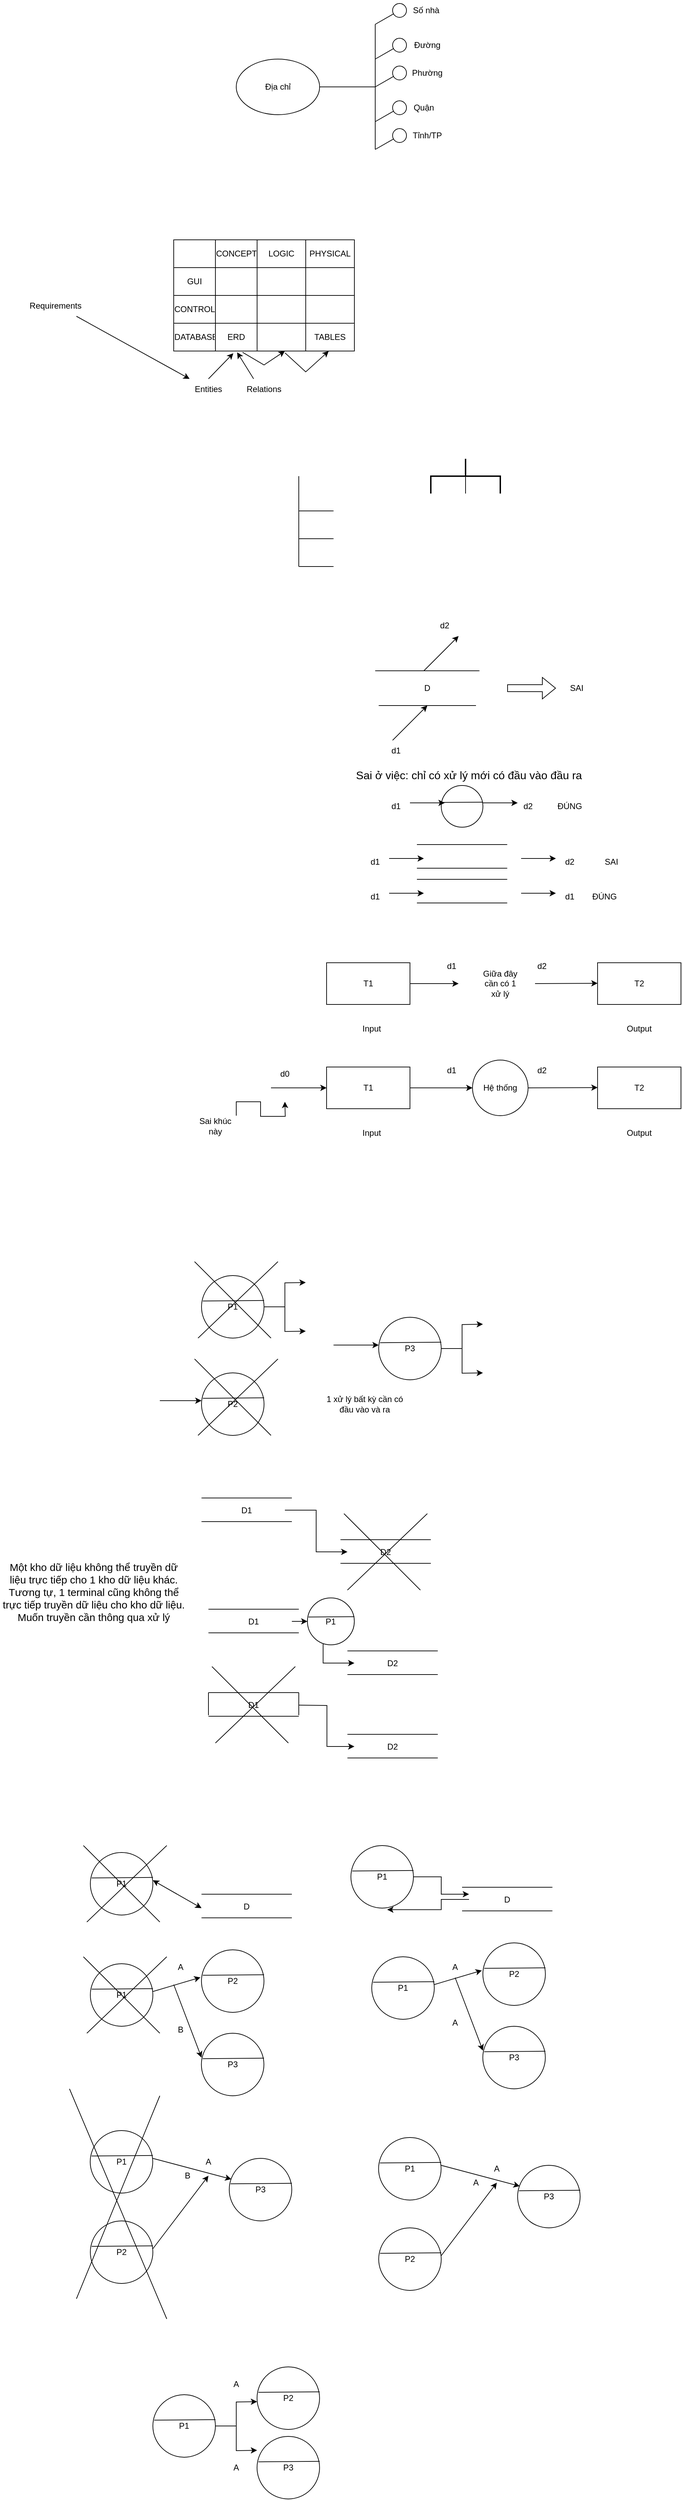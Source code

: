 <mxfile version="21.1.8" type="github">
  <diagram name="Page-1" id="-4r1BdAoWu1FFmYvjzX0">
    <mxGraphModel dx="978" dy="493" grid="1" gridSize="10" guides="1" tooltips="1" connect="1" arrows="1" fold="1" page="1" pageScale="1" pageWidth="4681" pageHeight="3300" math="0" shadow="0">
      <root>
        <mxCell id="0" />
        <mxCell id="1" parent="0" />
        <mxCell id="-Gyv1rXfkty8kd4y5EB8-1" value="Địa chỉ" style="ellipse;whiteSpace=wrap;html=1;" parent="1" vertex="1">
          <mxGeometry x="390" y="190" width="120" height="80" as="geometry" />
        </mxCell>
        <mxCell id="-Gyv1rXfkty8kd4y5EB8-2" value="" style="endArrow=none;html=1;rounded=0;" parent="1" edge="1">
          <mxGeometry width="50" height="50" relative="1" as="geometry">
            <mxPoint x="510" y="230" as="sourcePoint" />
            <mxPoint x="590" y="230" as="targetPoint" />
          </mxGeometry>
        </mxCell>
        <mxCell id="-Gyv1rXfkty8kd4y5EB8-5" value="" style="endArrow=none;html=1;rounded=0;" parent="1" edge="1">
          <mxGeometry width="50" height="50" relative="1" as="geometry">
            <mxPoint x="590" y="320" as="sourcePoint" />
            <mxPoint x="590" y="140" as="targetPoint" />
          </mxGeometry>
        </mxCell>
        <mxCell id="-Gyv1rXfkty8kd4y5EB8-6" value="" style="endArrow=none;html=1;rounded=0;" parent="1" target="-Gyv1rXfkty8kd4y5EB8-7" edge="1">
          <mxGeometry width="50" height="50" relative="1" as="geometry">
            <mxPoint x="590.0" y="140" as="sourcePoint" />
            <mxPoint x="625.0" y="120" as="targetPoint" />
          </mxGeometry>
        </mxCell>
        <mxCell id="-Gyv1rXfkty8kd4y5EB8-7" value="" style="ellipse;whiteSpace=wrap;html=1;aspect=fixed;" parent="1" vertex="1">
          <mxGeometry x="615.0" y="110" width="20" height="20" as="geometry" />
        </mxCell>
        <mxCell id="-Gyv1rXfkty8kd4y5EB8-8" value="" style="endArrow=none;html=1;rounded=0;" parent="1" target="-Gyv1rXfkty8kd4y5EB8-9" edge="1">
          <mxGeometry width="50" height="50" relative="1" as="geometry">
            <mxPoint x="590.0" y="190" as="sourcePoint" />
            <mxPoint x="625.0" y="170" as="targetPoint" />
          </mxGeometry>
        </mxCell>
        <mxCell id="-Gyv1rXfkty8kd4y5EB8-9" value="" style="ellipse;whiteSpace=wrap;html=1;aspect=fixed;" parent="1" vertex="1">
          <mxGeometry x="615.0" y="160" width="20" height="20" as="geometry" />
        </mxCell>
        <mxCell id="-Gyv1rXfkty8kd4y5EB8-10" value="" style="endArrow=none;html=1;rounded=0;" parent="1" target="-Gyv1rXfkty8kd4y5EB8-11" edge="1">
          <mxGeometry width="50" height="50" relative="1" as="geometry">
            <mxPoint x="590.0" y="320" as="sourcePoint" />
            <mxPoint x="625.0" y="300" as="targetPoint" />
          </mxGeometry>
        </mxCell>
        <mxCell id="-Gyv1rXfkty8kd4y5EB8-11" value="" style="ellipse;whiteSpace=wrap;html=1;aspect=fixed;" parent="1" vertex="1">
          <mxGeometry x="615.0" y="290" width="20" height="20" as="geometry" />
        </mxCell>
        <mxCell id="-Gyv1rXfkty8kd4y5EB8-12" value="" style="endArrow=none;html=1;rounded=0;" parent="1" target="-Gyv1rXfkty8kd4y5EB8-13" edge="1">
          <mxGeometry width="50" height="50" relative="1" as="geometry">
            <mxPoint x="590.0" y="280" as="sourcePoint" />
            <mxPoint x="625.0" y="260" as="targetPoint" />
          </mxGeometry>
        </mxCell>
        <mxCell id="-Gyv1rXfkty8kd4y5EB8-13" value="" style="ellipse;whiteSpace=wrap;html=1;aspect=fixed;" parent="1" vertex="1">
          <mxGeometry x="615.0" y="250" width="20" height="20" as="geometry" />
        </mxCell>
        <mxCell id="-Gyv1rXfkty8kd4y5EB8-14" value="" style="endArrow=none;html=1;rounded=0;" parent="1" target="-Gyv1rXfkty8kd4y5EB8-15" edge="1">
          <mxGeometry width="50" height="50" relative="1" as="geometry">
            <mxPoint x="590.0" y="230" as="sourcePoint" />
            <mxPoint x="625.0" y="210" as="targetPoint" />
          </mxGeometry>
        </mxCell>
        <mxCell id="-Gyv1rXfkty8kd4y5EB8-15" value="" style="ellipse;whiteSpace=wrap;html=1;aspect=fixed;" parent="1" vertex="1">
          <mxGeometry x="615.0" y="200" width="20" height="20" as="geometry" />
        </mxCell>
        <mxCell id="-Gyv1rXfkty8kd4y5EB8-16" value="Số nhà&amp;nbsp;" style="text;html=1;strokeColor=none;fillColor=none;align=center;verticalAlign=middle;whiteSpace=wrap;rounded=0;" parent="1" vertex="1">
          <mxGeometry x="635" y="105" width="60" height="30" as="geometry" />
        </mxCell>
        <mxCell id="-Gyv1rXfkty8kd4y5EB8-17" value="Đường" style="text;html=1;strokeColor=none;fillColor=none;align=center;verticalAlign=middle;whiteSpace=wrap;rounded=0;" parent="1" vertex="1">
          <mxGeometry x="635" y="155" width="60" height="30" as="geometry" />
        </mxCell>
        <mxCell id="-Gyv1rXfkty8kd4y5EB8-18" value="Phường" style="text;html=1;strokeColor=none;fillColor=none;align=center;verticalAlign=middle;whiteSpace=wrap;rounded=0;" parent="1" vertex="1">
          <mxGeometry x="635" y="195" width="60" height="30" as="geometry" />
        </mxCell>
        <mxCell id="-Gyv1rXfkty8kd4y5EB8-19" value="Quận" style="text;html=1;strokeColor=none;fillColor=none;align=center;verticalAlign=middle;whiteSpace=wrap;rounded=0;" parent="1" vertex="1">
          <mxGeometry x="630" y="245" width="60" height="30" as="geometry" />
        </mxCell>
        <mxCell id="-Gyv1rXfkty8kd4y5EB8-20" value="Tỉnh/TP" style="text;html=1;strokeColor=none;fillColor=none;align=center;verticalAlign=middle;whiteSpace=wrap;rounded=0;" parent="1" vertex="1">
          <mxGeometry x="635" y="285" width="60" height="30" as="geometry" />
        </mxCell>
        <mxCell id="hLNXkJXOTsXYUl8Z6h9J-2" value="" style="shape=table;startSize=0;container=1;collapsible=0;childLayout=tableLayout;" vertex="1" parent="1">
          <mxGeometry x="300" y="450" width="260.0" height="160" as="geometry" />
        </mxCell>
        <mxCell id="hLNXkJXOTsXYUl8Z6h9J-3" value="" style="shape=tableRow;horizontal=0;startSize=0;swimlaneHead=0;swimlaneBody=0;strokeColor=inherit;top=0;left=0;bottom=0;right=0;collapsible=0;dropTarget=0;fillColor=none;points=[[0,0.5],[1,0.5]];portConstraint=eastwest;" vertex="1" parent="hLNXkJXOTsXYUl8Z6h9J-2">
          <mxGeometry width="260.0" height="40" as="geometry" />
        </mxCell>
        <mxCell id="hLNXkJXOTsXYUl8Z6h9J-4" value="" style="shape=partialRectangle;html=1;whiteSpace=wrap;connectable=0;strokeColor=inherit;overflow=hidden;fillColor=none;top=0;left=0;bottom=0;right=0;pointerEvents=1;" vertex="1" parent="hLNXkJXOTsXYUl8Z6h9J-3">
          <mxGeometry width="60" height="40" as="geometry">
            <mxRectangle width="60" height="40" as="alternateBounds" />
          </mxGeometry>
        </mxCell>
        <mxCell id="hLNXkJXOTsXYUl8Z6h9J-5" value="CONCEPT" style="shape=partialRectangle;html=1;whiteSpace=wrap;connectable=0;strokeColor=inherit;overflow=hidden;fillColor=none;top=0;left=0;bottom=0;right=0;pointerEvents=1;" vertex="1" parent="hLNXkJXOTsXYUl8Z6h9J-3">
          <mxGeometry x="60" width="60" height="40" as="geometry">
            <mxRectangle width="60" height="40" as="alternateBounds" />
          </mxGeometry>
        </mxCell>
        <mxCell id="hLNXkJXOTsXYUl8Z6h9J-6" value="LOGIC" style="shape=partialRectangle;html=1;whiteSpace=wrap;connectable=0;strokeColor=inherit;overflow=hidden;fillColor=none;top=0;left=0;bottom=0;right=0;pointerEvents=1;" vertex="1" parent="hLNXkJXOTsXYUl8Z6h9J-3">
          <mxGeometry x="120" width="70" height="40" as="geometry">
            <mxRectangle width="70" height="40" as="alternateBounds" />
          </mxGeometry>
        </mxCell>
        <mxCell id="hLNXkJXOTsXYUl8Z6h9J-7" value="PHYSICAL" style="shape=partialRectangle;html=1;whiteSpace=wrap;connectable=0;strokeColor=inherit;overflow=hidden;fillColor=none;top=0;left=0;bottom=0;right=0;pointerEvents=1;" vertex="1" parent="hLNXkJXOTsXYUl8Z6h9J-3">
          <mxGeometry x="190" width="70" height="40" as="geometry">
            <mxRectangle width="70" height="40" as="alternateBounds" />
          </mxGeometry>
        </mxCell>
        <mxCell id="hLNXkJXOTsXYUl8Z6h9J-8" value="" style="shape=tableRow;horizontal=0;startSize=0;swimlaneHead=0;swimlaneBody=0;strokeColor=inherit;top=0;left=0;bottom=0;right=0;collapsible=0;dropTarget=0;fillColor=none;points=[[0,0.5],[1,0.5]];portConstraint=eastwest;" vertex="1" parent="hLNXkJXOTsXYUl8Z6h9J-2">
          <mxGeometry y="40" width="260.0" height="40" as="geometry" />
        </mxCell>
        <mxCell id="hLNXkJXOTsXYUl8Z6h9J-9" value="GUI" style="shape=partialRectangle;html=1;whiteSpace=wrap;connectable=0;strokeColor=inherit;overflow=hidden;fillColor=none;top=0;left=0;bottom=0;right=0;pointerEvents=1;" vertex="1" parent="hLNXkJXOTsXYUl8Z6h9J-8">
          <mxGeometry width="60" height="40" as="geometry">
            <mxRectangle width="60" height="40" as="alternateBounds" />
          </mxGeometry>
        </mxCell>
        <mxCell id="hLNXkJXOTsXYUl8Z6h9J-10" value="" style="shape=partialRectangle;html=1;whiteSpace=wrap;connectable=0;strokeColor=inherit;overflow=hidden;fillColor=none;top=0;left=0;bottom=0;right=0;pointerEvents=1;" vertex="1" parent="hLNXkJXOTsXYUl8Z6h9J-8">
          <mxGeometry x="60" width="60" height="40" as="geometry">
            <mxRectangle width="60" height="40" as="alternateBounds" />
          </mxGeometry>
        </mxCell>
        <mxCell id="hLNXkJXOTsXYUl8Z6h9J-11" value="" style="shape=partialRectangle;html=1;whiteSpace=wrap;connectable=0;strokeColor=inherit;overflow=hidden;fillColor=none;top=0;left=0;bottom=0;right=0;pointerEvents=1;" vertex="1" parent="hLNXkJXOTsXYUl8Z6h9J-8">
          <mxGeometry x="120" width="70" height="40" as="geometry">
            <mxRectangle width="70" height="40" as="alternateBounds" />
          </mxGeometry>
        </mxCell>
        <mxCell id="hLNXkJXOTsXYUl8Z6h9J-12" value="" style="shape=partialRectangle;html=1;whiteSpace=wrap;connectable=0;strokeColor=inherit;overflow=hidden;fillColor=none;top=0;left=0;bottom=0;right=0;pointerEvents=1;" vertex="1" parent="hLNXkJXOTsXYUl8Z6h9J-8">
          <mxGeometry x="190" width="70" height="40" as="geometry">
            <mxRectangle width="70" height="40" as="alternateBounds" />
          </mxGeometry>
        </mxCell>
        <mxCell id="hLNXkJXOTsXYUl8Z6h9J-13" value="" style="shape=tableRow;horizontal=0;startSize=0;swimlaneHead=0;swimlaneBody=0;strokeColor=inherit;top=0;left=0;bottom=0;right=0;collapsible=0;dropTarget=0;fillColor=none;points=[[0,0.5],[1,0.5]];portConstraint=eastwest;" vertex="1" parent="hLNXkJXOTsXYUl8Z6h9J-2">
          <mxGeometry y="80" width="260.0" height="40" as="geometry" />
        </mxCell>
        <mxCell id="hLNXkJXOTsXYUl8Z6h9J-14" value="CONTROL" style="shape=partialRectangle;html=1;whiteSpace=wrap;connectable=0;strokeColor=inherit;overflow=hidden;fillColor=none;top=0;left=0;bottom=0;right=0;pointerEvents=1;" vertex="1" parent="hLNXkJXOTsXYUl8Z6h9J-13">
          <mxGeometry width="60" height="40" as="geometry">
            <mxRectangle width="60" height="40" as="alternateBounds" />
          </mxGeometry>
        </mxCell>
        <mxCell id="hLNXkJXOTsXYUl8Z6h9J-15" value="" style="shape=partialRectangle;html=1;whiteSpace=wrap;connectable=0;strokeColor=inherit;overflow=hidden;fillColor=none;top=0;left=0;bottom=0;right=0;pointerEvents=1;" vertex="1" parent="hLNXkJXOTsXYUl8Z6h9J-13">
          <mxGeometry x="60" width="60" height="40" as="geometry">
            <mxRectangle width="60" height="40" as="alternateBounds" />
          </mxGeometry>
        </mxCell>
        <mxCell id="hLNXkJXOTsXYUl8Z6h9J-16" value="" style="shape=partialRectangle;html=1;whiteSpace=wrap;connectable=0;strokeColor=inherit;overflow=hidden;fillColor=none;top=0;left=0;bottom=0;right=0;pointerEvents=1;" vertex="1" parent="hLNXkJXOTsXYUl8Z6h9J-13">
          <mxGeometry x="120" width="70" height="40" as="geometry">
            <mxRectangle width="70" height="40" as="alternateBounds" />
          </mxGeometry>
        </mxCell>
        <mxCell id="hLNXkJXOTsXYUl8Z6h9J-17" value="" style="shape=partialRectangle;html=1;whiteSpace=wrap;connectable=0;strokeColor=inherit;overflow=hidden;fillColor=none;top=0;left=0;bottom=0;right=0;pointerEvents=1;" vertex="1" parent="hLNXkJXOTsXYUl8Z6h9J-13">
          <mxGeometry x="190" width="70" height="40" as="geometry">
            <mxRectangle width="70" height="40" as="alternateBounds" />
          </mxGeometry>
        </mxCell>
        <mxCell id="hLNXkJXOTsXYUl8Z6h9J-18" value="" style="shape=tableRow;horizontal=0;startSize=0;swimlaneHead=0;swimlaneBody=0;strokeColor=inherit;top=0;left=0;bottom=0;right=0;collapsible=0;dropTarget=0;fillColor=none;points=[[0,0.5],[1,0.5]];portConstraint=eastwest;" vertex="1" parent="hLNXkJXOTsXYUl8Z6h9J-2">
          <mxGeometry y="120" width="260.0" height="40" as="geometry" />
        </mxCell>
        <mxCell id="hLNXkJXOTsXYUl8Z6h9J-19" value="DATABASE" style="shape=partialRectangle;html=1;whiteSpace=wrap;connectable=0;strokeColor=inherit;overflow=hidden;fillColor=none;top=0;left=0;bottom=0;right=0;pointerEvents=1;" vertex="1" parent="hLNXkJXOTsXYUl8Z6h9J-18">
          <mxGeometry width="60" height="40" as="geometry">
            <mxRectangle width="60" height="40" as="alternateBounds" />
          </mxGeometry>
        </mxCell>
        <mxCell id="hLNXkJXOTsXYUl8Z6h9J-20" value="ERD" style="shape=partialRectangle;html=1;whiteSpace=wrap;connectable=0;strokeColor=inherit;overflow=hidden;fillColor=none;top=0;left=0;bottom=0;right=0;pointerEvents=1;" vertex="1" parent="hLNXkJXOTsXYUl8Z6h9J-18">
          <mxGeometry x="60" width="60" height="40" as="geometry">
            <mxRectangle width="60" height="40" as="alternateBounds" />
          </mxGeometry>
        </mxCell>
        <mxCell id="hLNXkJXOTsXYUl8Z6h9J-21" value="" style="shape=partialRectangle;html=1;whiteSpace=wrap;connectable=0;strokeColor=inherit;overflow=hidden;fillColor=none;top=0;left=0;bottom=0;right=0;pointerEvents=1;" vertex="1" parent="hLNXkJXOTsXYUl8Z6h9J-18">
          <mxGeometry x="120" width="70" height="40" as="geometry">
            <mxRectangle width="70" height="40" as="alternateBounds" />
          </mxGeometry>
        </mxCell>
        <mxCell id="hLNXkJXOTsXYUl8Z6h9J-22" value="TABLES" style="shape=partialRectangle;html=1;whiteSpace=wrap;connectable=0;strokeColor=inherit;overflow=hidden;fillColor=none;top=0;left=0;bottom=0;right=0;pointerEvents=1;" vertex="1" parent="hLNXkJXOTsXYUl8Z6h9J-18">
          <mxGeometry x="190" width="70" height="40" as="geometry">
            <mxRectangle width="70" height="40" as="alternateBounds" />
          </mxGeometry>
        </mxCell>
        <mxCell id="hLNXkJXOTsXYUl8Z6h9J-33" value="" style="endArrow=classic;html=1;rounded=0;exitX=0.616;exitY=1.066;exitDx=0;exitDy=0;exitPerimeter=0;entryX=0.858;entryY=1.001;entryDx=0;entryDy=0;entryPerimeter=0;" edge="1" parent="hLNXkJXOTsXYUl8Z6h9J-2" source="hLNXkJXOTsXYUl8Z6h9J-18" target="hLNXkJXOTsXYUl8Z6h9J-18">
          <mxGeometry width="50" height="50" relative="1" as="geometry">
            <mxPoint x="180" y="230" as="sourcePoint" />
            <mxPoint x="220" y="180" as="targetPoint" />
            <Array as="points">
              <mxPoint x="190" y="190" />
            </Array>
          </mxGeometry>
        </mxCell>
        <mxCell id="hLNXkJXOTsXYUl8Z6h9J-25" value="Requirements" style="text;html=1;strokeColor=none;fillColor=none;align=center;verticalAlign=middle;whiteSpace=wrap;rounded=0;" vertex="1" parent="1">
          <mxGeometry x="100" y="530" width="60" height="30" as="geometry" />
        </mxCell>
        <mxCell id="hLNXkJXOTsXYUl8Z6h9J-27" value="" style="endArrow=classic;html=1;rounded=0;exitX=1;exitY=1;exitDx=0;exitDy=0;" edge="1" parent="1" source="hLNXkJXOTsXYUl8Z6h9J-25" target="hLNXkJXOTsXYUl8Z6h9J-28">
          <mxGeometry width="50" height="50" relative="1" as="geometry">
            <mxPoint x="170" y="630" as="sourcePoint" />
            <mxPoint x="350" y="650" as="targetPoint" />
          </mxGeometry>
        </mxCell>
        <mxCell id="hLNXkJXOTsXYUl8Z6h9J-28" value="Entities" style="text;html=1;strokeColor=none;fillColor=none;align=center;verticalAlign=middle;whiteSpace=wrap;rounded=0;" vertex="1" parent="1">
          <mxGeometry x="320" y="650" width="60" height="30" as="geometry" />
        </mxCell>
        <mxCell id="hLNXkJXOTsXYUl8Z6h9J-29" value="Relations" style="text;html=1;strokeColor=none;fillColor=none;align=center;verticalAlign=middle;whiteSpace=wrap;rounded=0;" vertex="1" parent="1">
          <mxGeometry x="400" y="650" width="60" height="30" as="geometry" />
        </mxCell>
        <mxCell id="hLNXkJXOTsXYUl8Z6h9J-30" value="" style="endArrow=classic;html=1;rounded=0;entryX=0.33;entryY=1.08;entryDx=0;entryDy=0;entryPerimeter=0;exitX=0.5;exitY=0;exitDx=0;exitDy=0;" edge="1" parent="1" source="hLNXkJXOTsXYUl8Z6h9J-28" target="hLNXkJXOTsXYUl8Z6h9J-18">
          <mxGeometry width="50" height="50" relative="1" as="geometry">
            <mxPoint x="370" y="660" as="sourcePoint" />
            <mxPoint x="420" y="610" as="targetPoint" />
          </mxGeometry>
        </mxCell>
        <mxCell id="hLNXkJXOTsXYUl8Z6h9J-32" value="" style="endArrow=classic;html=1;rounded=0;exitX=0.381;exitY=1.045;exitDx=0;exitDy=0;exitPerimeter=0;" edge="1" parent="1" source="hLNXkJXOTsXYUl8Z6h9J-18">
          <mxGeometry width="50" height="50" relative="1" as="geometry">
            <mxPoint x="430" y="640" as="sourcePoint" />
            <mxPoint x="460" y="610" as="targetPoint" />
            <Array as="points">
              <mxPoint x="430" y="630" />
            </Array>
          </mxGeometry>
        </mxCell>
        <mxCell id="hLNXkJXOTsXYUl8Z6h9J-34" value="" style="endArrow=classic;html=1;rounded=0;entryX=0.351;entryY=1.045;entryDx=0;entryDy=0;entryPerimeter=0;exitX=0.25;exitY=0;exitDx=0;exitDy=0;" edge="1" parent="1" source="hLNXkJXOTsXYUl8Z6h9J-29" target="hLNXkJXOTsXYUl8Z6h9J-18">
          <mxGeometry width="50" height="50" relative="1" as="geometry">
            <mxPoint x="420" y="720" as="sourcePoint" />
            <mxPoint x="470" y="670" as="targetPoint" />
          </mxGeometry>
        </mxCell>
        <mxCell id="hLNXkJXOTsXYUl8Z6h9J-35" value="" style="endArrow=none;html=1;rounded=0;" edge="1" parent="1">
          <mxGeometry width="50" height="50" relative="1" as="geometry">
            <mxPoint x="480" y="920" as="sourcePoint" />
            <mxPoint x="480" y="790" as="targetPoint" />
          </mxGeometry>
        </mxCell>
        <mxCell id="hLNXkJXOTsXYUl8Z6h9J-36" value="" style="strokeWidth=2;html=1;shape=mxgraph.flowchart.annotation_2;align=left;labelPosition=right;pointerEvents=1;rotation=90;" vertex="1" parent="1">
          <mxGeometry x="695" y="740" width="50" height="100" as="geometry" />
        </mxCell>
        <mxCell id="hLNXkJXOTsXYUl8Z6h9J-37" value="" style="endArrow=none;html=1;rounded=0;exitX=1;exitY=0.5;exitDx=0;exitDy=0;exitPerimeter=0;" edge="1" parent="1" source="hLNXkJXOTsXYUl8Z6h9J-36">
          <mxGeometry width="50" height="50" relative="1" as="geometry">
            <mxPoint x="670" y="815" as="sourcePoint" />
            <mxPoint x="720" y="765" as="targetPoint" />
          </mxGeometry>
        </mxCell>
        <mxCell id="hLNXkJXOTsXYUl8Z6h9J-38" value="" style="endArrow=none;html=1;rounded=0;" edge="1" parent="1">
          <mxGeometry width="50" height="50" relative="1" as="geometry">
            <mxPoint x="480" y="840" as="sourcePoint" />
            <mxPoint x="530" y="840" as="targetPoint" />
          </mxGeometry>
        </mxCell>
        <mxCell id="hLNXkJXOTsXYUl8Z6h9J-39" value="" style="endArrow=none;html=1;rounded=0;" edge="1" parent="1">
          <mxGeometry width="50" height="50" relative="1" as="geometry">
            <mxPoint x="480" y="880" as="sourcePoint" />
            <mxPoint x="530" y="880" as="targetPoint" />
          </mxGeometry>
        </mxCell>
        <mxCell id="hLNXkJXOTsXYUl8Z6h9J-40" value="" style="endArrow=none;html=1;rounded=0;" edge="1" parent="1">
          <mxGeometry width="50" height="50" relative="1" as="geometry">
            <mxPoint x="480" y="920" as="sourcePoint" />
            <mxPoint x="530" y="920" as="targetPoint" />
          </mxGeometry>
        </mxCell>
        <mxCell id="hLNXkJXOTsXYUl8Z6h9J-41" value="" style="endArrow=none;html=1;rounded=0;" edge="1" parent="1">
          <mxGeometry width="50" height="50" relative="1" as="geometry">
            <mxPoint x="595" y="1120" as="sourcePoint" />
            <mxPoint x="735" y="1120" as="targetPoint" />
          </mxGeometry>
        </mxCell>
        <mxCell id="hLNXkJXOTsXYUl8Z6h9J-42" value="" style="endArrow=none;html=1;rounded=0;" edge="1" parent="1">
          <mxGeometry width="50" height="50" relative="1" as="geometry">
            <mxPoint x="590" y="1070" as="sourcePoint" />
            <mxPoint x="740" y="1070" as="targetPoint" />
          </mxGeometry>
        </mxCell>
        <mxCell id="hLNXkJXOTsXYUl8Z6h9J-43" value="" style="endArrow=classic;html=1;rounded=0;" edge="1" parent="1">
          <mxGeometry width="50" height="50" relative="1" as="geometry">
            <mxPoint x="660" y="1070" as="sourcePoint" />
            <mxPoint x="710" y="1020" as="targetPoint" />
          </mxGeometry>
        </mxCell>
        <mxCell id="hLNXkJXOTsXYUl8Z6h9J-44" value="" style="endArrow=classic;html=1;rounded=0;" edge="1" parent="1">
          <mxGeometry width="50" height="50" relative="1" as="geometry">
            <mxPoint x="615" y="1170" as="sourcePoint" />
            <mxPoint x="665" y="1120" as="targetPoint" />
          </mxGeometry>
        </mxCell>
        <mxCell id="hLNXkJXOTsXYUl8Z6h9J-46" value="D" style="text;html=1;strokeColor=none;fillColor=none;align=center;verticalAlign=middle;whiteSpace=wrap;rounded=0;" vertex="1" parent="1">
          <mxGeometry x="635" y="1080" width="60" height="30" as="geometry" />
        </mxCell>
        <mxCell id="hLNXkJXOTsXYUl8Z6h9J-47" value="d2" style="text;html=1;strokeColor=none;fillColor=none;align=center;verticalAlign=middle;whiteSpace=wrap;rounded=0;" vertex="1" parent="1">
          <mxGeometry x="660" y="990" width="60" height="30" as="geometry" />
        </mxCell>
        <mxCell id="hLNXkJXOTsXYUl8Z6h9J-48" value="d1" style="text;html=1;strokeColor=none;fillColor=none;align=center;verticalAlign=middle;whiteSpace=wrap;rounded=0;" vertex="1" parent="1">
          <mxGeometry x="590" y="1170" width="60" height="30" as="geometry" />
        </mxCell>
        <mxCell id="hLNXkJXOTsXYUl8Z6h9J-50" value="" style="shape=flexArrow;endArrow=classic;html=1;rounded=0;" edge="1" parent="1" target="hLNXkJXOTsXYUl8Z6h9J-51">
          <mxGeometry width="50" height="50" relative="1" as="geometry">
            <mxPoint x="780" y="1095" as="sourcePoint" />
            <mxPoint x="840" y="1100" as="targetPoint" />
          </mxGeometry>
        </mxCell>
        <mxCell id="hLNXkJXOTsXYUl8Z6h9J-51" value="SAI" style="text;html=1;strokeColor=none;fillColor=none;align=center;verticalAlign=middle;whiteSpace=wrap;rounded=0;" vertex="1" parent="1">
          <mxGeometry x="850" y="1080" width="60" height="30" as="geometry" />
        </mxCell>
        <mxCell id="hLNXkJXOTsXYUl8Z6h9J-53" value="Sai ở việc: chỉ có xử lý mới có đầu vào đầu ra" style="text;html=1;strokeColor=none;fillColor=none;align=center;verticalAlign=middle;whiteSpace=wrap;rounded=0;fontSize=16;" vertex="1" parent="1">
          <mxGeometry x="550" y="1210" width="350" height="20" as="geometry" />
        </mxCell>
        <mxCell id="hLNXkJXOTsXYUl8Z6h9J-54" value="" style="ellipse;whiteSpace=wrap;html=1;aspect=fixed;" vertex="1" parent="1">
          <mxGeometry x="685" y="1235" width="60" height="60" as="geometry" />
        </mxCell>
        <mxCell id="hLNXkJXOTsXYUl8Z6h9J-55" value="" style="endArrow=none;html=1;rounded=0;entryX=1.001;entryY=0.399;entryDx=0;entryDy=0;entryPerimeter=0;exitX=0.022;exitY=0.407;exitDx=0;exitDy=0;exitPerimeter=0;" edge="1" source="hLNXkJXOTsXYUl8Z6h9J-54" target="hLNXkJXOTsXYUl8Z6h9J-54" parent="1">
          <mxGeometry width="50" height="50" relative="1" as="geometry">
            <mxPoint x="640" y="1296" as="sourcePoint" />
            <mxPoint x="690" y="1250" as="targetPoint" />
          </mxGeometry>
        </mxCell>
        <mxCell id="hLNXkJXOTsXYUl8Z6h9J-56" value="" style="endArrow=classic;html=1;rounded=0;" edge="1" parent="1">
          <mxGeometry width="50" height="50" relative="1" as="geometry">
            <mxPoint x="640" y="1260" as="sourcePoint" />
            <mxPoint x="690" y="1260" as="targetPoint" />
          </mxGeometry>
        </mxCell>
        <mxCell id="hLNXkJXOTsXYUl8Z6h9J-57" value="" style="endArrow=classic;html=1;rounded=0;" edge="1" parent="1">
          <mxGeometry width="50" height="50" relative="1" as="geometry">
            <mxPoint x="745" y="1260" as="sourcePoint" />
            <mxPoint x="795" y="1260" as="targetPoint" />
          </mxGeometry>
        </mxCell>
        <mxCell id="hLNXkJXOTsXYUl8Z6h9J-58" value="d1" style="text;html=1;strokeColor=none;fillColor=none;align=center;verticalAlign=middle;whiteSpace=wrap;rounded=0;" vertex="1" parent="1">
          <mxGeometry x="590" y="1250" width="60" height="30" as="geometry" />
        </mxCell>
        <mxCell id="hLNXkJXOTsXYUl8Z6h9J-59" value="d2" style="text;html=1;strokeColor=none;fillColor=none;align=center;verticalAlign=middle;whiteSpace=wrap;rounded=0;" vertex="1" parent="1">
          <mxGeometry x="780" y="1250" width="60" height="30" as="geometry" />
        </mxCell>
        <mxCell id="hLNXkJXOTsXYUl8Z6h9J-68" value="" style="endArrow=none;html=1;rounded=0;" edge="1" parent="1">
          <mxGeometry width="50" height="50" relative="1" as="geometry">
            <mxPoint x="650" y="1320" as="sourcePoint" />
            <mxPoint x="780" y="1320" as="targetPoint" />
          </mxGeometry>
        </mxCell>
        <mxCell id="hLNXkJXOTsXYUl8Z6h9J-69" value="" style="endArrow=none;html=1;rounded=0;" edge="1" parent="1">
          <mxGeometry width="50" height="50" relative="1" as="geometry">
            <mxPoint x="650" y="1354" as="sourcePoint" />
            <mxPoint x="780" y="1354" as="targetPoint" />
          </mxGeometry>
        </mxCell>
        <mxCell id="hLNXkJXOTsXYUl8Z6h9J-71" value="" style="endArrow=classic;html=1;rounded=0;" edge="1" parent="1">
          <mxGeometry width="50" height="50" relative="1" as="geometry">
            <mxPoint x="610" y="1340" as="sourcePoint" />
            <mxPoint x="660" y="1340" as="targetPoint" />
          </mxGeometry>
        </mxCell>
        <mxCell id="hLNXkJXOTsXYUl8Z6h9J-72" value="" style="endArrow=classic;html=1;rounded=0;" edge="1" parent="1">
          <mxGeometry width="50" height="50" relative="1" as="geometry">
            <mxPoint x="800" y="1340" as="sourcePoint" />
            <mxPoint x="850" y="1340" as="targetPoint" />
          </mxGeometry>
        </mxCell>
        <mxCell id="hLNXkJXOTsXYUl8Z6h9J-73" value="d1" style="text;html=1;strokeColor=none;fillColor=none;align=center;verticalAlign=middle;whiteSpace=wrap;rounded=0;" vertex="1" parent="1">
          <mxGeometry x="560" y="1330" width="60" height="30" as="geometry" />
        </mxCell>
        <mxCell id="hLNXkJXOTsXYUl8Z6h9J-74" value="d2" style="text;html=1;strokeColor=none;fillColor=none;align=center;verticalAlign=middle;whiteSpace=wrap;rounded=0;" vertex="1" parent="1">
          <mxGeometry x="840" y="1330" width="60" height="30" as="geometry" />
        </mxCell>
        <mxCell id="hLNXkJXOTsXYUl8Z6h9J-80" value="" style="endArrow=none;html=1;rounded=0;" edge="1" parent="1">
          <mxGeometry width="50" height="50" relative="1" as="geometry">
            <mxPoint x="650" y="1370" as="sourcePoint" />
            <mxPoint x="780" y="1370" as="targetPoint" />
          </mxGeometry>
        </mxCell>
        <mxCell id="hLNXkJXOTsXYUl8Z6h9J-81" value="" style="endArrow=none;html=1;rounded=0;" edge="1" parent="1">
          <mxGeometry width="50" height="50" relative="1" as="geometry">
            <mxPoint x="650" y="1404" as="sourcePoint" />
            <mxPoint x="780" y="1404" as="targetPoint" />
          </mxGeometry>
        </mxCell>
        <mxCell id="hLNXkJXOTsXYUl8Z6h9J-82" value="" style="endArrow=classic;html=1;rounded=0;" edge="1" parent="1">
          <mxGeometry width="50" height="50" relative="1" as="geometry">
            <mxPoint x="610" y="1390" as="sourcePoint" />
            <mxPoint x="660" y="1390" as="targetPoint" />
          </mxGeometry>
        </mxCell>
        <mxCell id="hLNXkJXOTsXYUl8Z6h9J-83" value="" style="endArrow=classic;html=1;rounded=0;" edge="1" parent="1">
          <mxGeometry width="50" height="50" relative="1" as="geometry">
            <mxPoint x="800" y="1390" as="sourcePoint" />
            <mxPoint x="850" y="1390" as="targetPoint" />
          </mxGeometry>
        </mxCell>
        <mxCell id="hLNXkJXOTsXYUl8Z6h9J-84" value="d1" style="text;html=1;strokeColor=none;fillColor=none;align=center;verticalAlign=middle;whiteSpace=wrap;rounded=0;" vertex="1" parent="1">
          <mxGeometry x="560" y="1380" width="60" height="30" as="geometry" />
        </mxCell>
        <mxCell id="hLNXkJXOTsXYUl8Z6h9J-85" value="d1" style="text;html=1;strokeColor=none;fillColor=none;align=center;verticalAlign=middle;whiteSpace=wrap;rounded=0;" vertex="1" parent="1">
          <mxGeometry x="840" y="1380" width="60" height="30" as="geometry" />
        </mxCell>
        <mxCell id="hLNXkJXOTsXYUl8Z6h9J-86" value="SAI" style="text;html=1;strokeColor=none;fillColor=none;align=center;verticalAlign=middle;whiteSpace=wrap;rounded=0;" vertex="1" parent="1">
          <mxGeometry x="900" y="1330" width="60" height="30" as="geometry" />
        </mxCell>
        <mxCell id="hLNXkJXOTsXYUl8Z6h9J-87" value="ĐÚNG" style="text;html=1;strokeColor=none;fillColor=none;align=center;verticalAlign=middle;whiteSpace=wrap;rounded=0;" vertex="1" parent="1">
          <mxGeometry x="840" y="1250" width="60" height="30" as="geometry" />
        </mxCell>
        <mxCell id="hLNXkJXOTsXYUl8Z6h9J-89" value="ĐÚNG" style="text;html=1;strokeColor=none;fillColor=none;align=center;verticalAlign=middle;whiteSpace=wrap;rounded=0;" vertex="1" parent="1">
          <mxGeometry x="890" y="1380" width="60" height="30" as="geometry" />
        </mxCell>
        <mxCell id="hLNXkJXOTsXYUl8Z6h9J-93" style="edgeStyle=orthogonalEdgeStyle;rounded=0;orthogonalLoop=1;jettySize=auto;html=1;" edge="1" parent="1" source="hLNXkJXOTsXYUl8Z6h9J-90">
          <mxGeometry relative="1" as="geometry">
            <mxPoint x="710" y="1520" as="targetPoint" />
          </mxGeometry>
        </mxCell>
        <mxCell id="hLNXkJXOTsXYUl8Z6h9J-90" value="T1" style="rounded=0;whiteSpace=wrap;html=1;" vertex="1" parent="1">
          <mxGeometry x="520" y="1490" width="120" height="60" as="geometry" />
        </mxCell>
        <mxCell id="hLNXkJXOTsXYUl8Z6h9J-92" value="T2" style="rounded=0;whiteSpace=wrap;html=1;" vertex="1" parent="1">
          <mxGeometry x="910" y="1490" width="120" height="60" as="geometry" />
        </mxCell>
        <mxCell id="hLNXkJXOTsXYUl8Z6h9J-96" value="d1" style="text;html=1;strokeColor=none;fillColor=none;align=center;verticalAlign=middle;whiteSpace=wrap;rounded=0;" vertex="1" parent="1">
          <mxGeometry x="670" y="1480" width="60" height="30" as="geometry" />
        </mxCell>
        <mxCell id="hLNXkJXOTsXYUl8Z6h9J-97" value="d2" style="text;html=1;strokeColor=none;fillColor=none;align=center;verticalAlign=middle;whiteSpace=wrap;rounded=0;" vertex="1" parent="1">
          <mxGeometry x="800" y="1480" width="60" height="30" as="geometry" />
        </mxCell>
        <mxCell id="hLNXkJXOTsXYUl8Z6h9J-98" value="" style="endArrow=classic;html=1;rounded=0;" edge="1" parent="1">
          <mxGeometry width="50" height="50" relative="1" as="geometry">
            <mxPoint x="820" y="1520" as="sourcePoint" />
            <mxPoint x="910" y="1519.55" as="targetPoint" />
          </mxGeometry>
        </mxCell>
        <mxCell id="hLNXkJXOTsXYUl8Z6h9J-99" value="Input" style="text;html=1;strokeColor=none;fillColor=none;align=center;verticalAlign=middle;whiteSpace=wrap;rounded=0;" vertex="1" parent="1">
          <mxGeometry x="555" y="1570" width="60" height="30" as="geometry" />
        </mxCell>
        <mxCell id="hLNXkJXOTsXYUl8Z6h9J-101" value="Output" style="text;html=1;strokeColor=none;fillColor=none;align=center;verticalAlign=middle;whiteSpace=wrap;rounded=0;" vertex="1" parent="1">
          <mxGeometry x="940" y="1570" width="60" height="30" as="geometry" />
        </mxCell>
        <mxCell id="hLNXkJXOTsXYUl8Z6h9J-102" style="edgeStyle=orthogonalEdgeStyle;rounded=0;orthogonalLoop=1;jettySize=auto;html=1;entryX=0;entryY=0.5;entryDx=0;entryDy=0;" edge="1" parent="1" source="hLNXkJXOTsXYUl8Z6h9J-103" target="hLNXkJXOTsXYUl8Z6h9J-112">
          <mxGeometry relative="1" as="geometry">
            <mxPoint x="710" y="1670" as="targetPoint" />
          </mxGeometry>
        </mxCell>
        <mxCell id="hLNXkJXOTsXYUl8Z6h9J-103" value="T1" style="rounded=0;whiteSpace=wrap;html=1;" vertex="1" parent="1">
          <mxGeometry x="520" y="1640" width="120" height="60" as="geometry" />
        </mxCell>
        <mxCell id="hLNXkJXOTsXYUl8Z6h9J-104" value="T2" style="rounded=0;whiteSpace=wrap;html=1;" vertex="1" parent="1">
          <mxGeometry x="910" y="1640" width="120" height="60" as="geometry" />
        </mxCell>
        <mxCell id="hLNXkJXOTsXYUl8Z6h9J-105" value="d1" style="text;html=1;strokeColor=none;fillColor=none;align=center;verticalAlign=middle;whiteSpace=wrap;rounded=0;" vertex="1" parent="1">
          <mxGeometry x="670" y="1630" width="60" height="30" as="geometry" />
        </mxCell>
        <mxCell id="hLNXkJXOTsXYUl8Z6h9J-106" value="d2" style="text;html=1;strokeColor=none;fillColor=none;align=center;verticalAlign=middle;whiteSpace=wrap;rounded=0;" vertex="1" parent="1">
          <mxGeometry x="800" y="1630" width="60" height="30" as="geometry" />
        </mxCell>
        <mxCell id="hLNXkJXOTsXYUl8Z6h9J-107" value="" style="endArrow=classic;html=1;rounded=0;exitX=1;exitY=0.5;exitDx=0;exitDy=0;" edge="1" parent="1" source="hLNXkJXOTsXYUl8Z6h9J-112">
          <mxGeometry width="50" height="50" relative="1" as="geometry">
            <mxPoint x="820" y="1670" as="sourcePoint" />
            <mxPoint x="910" y="1669.55" as="targetPoint" />
          </mxGeometry>
        </mxCell>
        <mxCell id="hLNXkJXOTsXYUl8Z6h9J-108" value="Input" style="text;html=1;strokeColor=none;fillColor=none;align=center;verticalAlign=middle;whiteSpace=wrap;rounded=0;" vertex="1" parent="1">
          <mxGeometry x="555" y="1720" width="60" height="30" as="geometry" />
        </mxCell>
        <mxCell id="hLNXkJXOTsXYUl8Z6h9J-109" value="Output" style="text;html=1;strokeColor=none;fillColor=none;align=center;verticalAlign=middle;whiteSpace=wrap;rounded=0;" vertex="1" parent="1">
          <mxGeometry x="940" y="1720" width="60" height="30" as="geometry" />
        </mxCell>
        <mxCell id="hLNXkJXOTsXYUl8Z6h9J-112" value="Hệ thống" style="ellipse;whiteSpace=wrap;html=1;aspect=fixed;" vertex="1" parent="1">
          <mxGeometry x="730" y="1630" width="80" height="80" as="geometry" />
        </mxCell>
        <mxCell id="hLNXkJXOTsXYUl8Z6h9J-114" value="" style="endArrow=classic;html=1;rounded=0;" edge="1" parent="1">
          <mxGeometry width="50" height="50" relative="1" as="geometry">
            <mxPoint x="440" y="1670" as="sourcePoint" />
            <mxPoint x="520" y="1670" as="targetPoint" />
          </mxGeometry>
        </mxCell>
        <mxCell id="hLNXkJXOTsXYUl8Z6h9J-115" value="d0" style="text;html=1;strokeColor=none;fillColor=none;align=center;verticalAlign=middle;whiteSpace=wrap;rounded=0;" vertex="1" parent="1">
          <mxGeometry x="430" y="1635" width="60" height="30" as="geometry" />
        </mxCell>
        <mxCell id="hLNXkJXOTsXYUl8Z6h9J-117" style="edgeStyle=orthogonalEdgeStyle;rounded=0;orthogonalLoop=1;jettySize=auto;html=1;exitX=1;exitY=0;exitDx=0;exitDy=0;" edge="1" parent="1" source="hLNXkJXOTsXYUl8Z6h9J-116">
          <mxGeometry relative="1" as="geometry">
            <mxPoint x="460" y="1690" as="targetPoint" />
          </mxGeometry>
        </mxCell>
        <mxCell id="hLNXkJXOTsXYUl8Z6h9J-116" value="Sai khúc này" style="text;html=1;strokeColor=none;fillColor=none;align=center;verticalAlign=middle;whiteSpace=wrap;rounded=0;" vertex="1" parent="1">
          <mxGeometry x="330" y="1710" width="60" height="30" as="geometry" />
        </mxCell>
        <mxCell id="hLNXkJXOTsXYUl8Z6h9J-118" value="Giữa đây cần có 1 xử lý" style="text;html=1;strokeColor=none;fillColor=none;align=center;verticalAlign=middle;whiteSpace=wrap;rounded=0;" vertex="1" parent="1">
          <mxGeometry x="740" y="1505" width="60" height="30" as="geometry" />
        </mxCell>
        <mxCell id="hLNXkJXOTsXYUl8Z6h9J-121" style="edgeStyle=orthogonalEdgeStyle;rounded=0;orthogonalLoop=1;jettySize=auto;html=1;exitX=1;exitY=0.5;exitDx=0;exitDy=0;" edge="1" parent="1" source="hLNXkJXOTsXYUl8Z6h9J-124">
          <mxGeometry relative="1" as="geometry">
            <mxPoint x="490" y="1950" as="targetPoint" />
            <mxPoint x="430" y="1985" as="sourcePoint" />
          </mxGeometry>
        </mxCell>
        <mxCell id="hLNXkJXOTsXYUl8Z6h9J-122" style="edgeStyle=orthogonalEdgeStyle;rounded=0;orthogonalLoop=1;jettySize=auto;html=1;exitX=1;exitY=0.5;exitDx=0;exitDy=0;" edge="1" parent="1" source="hLNXkJXOTsXYUl8Z6h9J-124">
          <mxGeometry relative="1" as="geometry">
            <mxPoint x="490" y="2020" as="targetPoint" />
            <mxPoint x="430" y="1985" as="sourcePoint" />
          </mxGeometry>
        </mxCell>
        <mxCell id="hLNXkJXOTsXYUl8Z6h9J-124" value="P1" style="ellipse;whiteSpace=wrap;html=1;aspect=fixed;" vertex="1" parent="1">
          <mxGeometry x="340" y="1940" width="90" height="90" as="geometry" />
        </mxCell>
        <mxCell id="hLNXkJXOTsXYUl8Z6h9J-125" value="" style="endArrow=none;html=1;rounded=0;entryX=1.001;entryY=0.399;entryDx=0;entryDy=0;entryPerimeter=0;exitX=0.022;exitY=0.407;exitDx=0;exitDy=0;exitPerimeter=0;" edge="1" source="hLNXkJXOTsXYUl8Z6h9J-124" target="hLNXkJXOTsXYUl8Z6h9J-124" parent="1">
          <mxGeometry width="50" height="50" relative="1" as="geometry">
            <mxPoint x="389.91" y="2126" as="sourcePoint" />
            <mxPoint x="439.91" y="2080" as="targetPoint" />
          </mxGeometry>
        </mxCell>
        <mxCell id="hLNXkJXOTsXYUl8Z6h9J-126" value="" style="endArrow=none;html=1;rounded=0;" edge="1" parent="1">
          <mxGeometry width="50" height="50" relative="1" as="geometry">
            <mxPoint x="335" y="2030" as="sourcePoint" />
            <mxPoint x="450" y="1920" as="targetPoint" />
          </mxGeometry>
        </mxCell>
        <mxCell id="hLNXkJXOTsXYUl8Z6h9J-127" value="" style="endArrow=none;html=1;rounded=0;" edge="1" parent="1">
          <mxGeometry width="50" height="50" relative="1" as="geometry">
            <mxPoint x="330" y="1920" as="sourcePoint" />
            <mxPoint x="440" y="2030" as="targetPoint" />
          </mxGeometry>
        </mxCell>
        <mxCell id="hLNXkJXOTsXYUl8Z6h9J-130" value="P2" style="ellipse;whiteSpace=wrap;html=1;aspect=fixed;" vertex="1" parent="1">
          <mxGeometry x="340" y="2080" width="90" height="90" as="geometry" />
        </mxCell>
        <mxCell id="hLNXkJXOTsXYUl8Z6h9J-131" value="" style="endArrow=none;html=1;rounded=0;entryX=1.001;entryY=0.399;entryDx=0;entryDy=0;entryPerimeter=0;exitX=0.022;exitY=0.407;exitDx=0;exitDy=0;exitPerimeter=0;" edge="1" parent="1" source="hLNXkJXOTsXYUl8Z6h9J-130" target="hLNXkJXOTsXYUl8Z6h9J-130">
          <mxGeometry width="50" height="50" relative="1" as="geometry">
            <mxPoint x="389.91" y="2266" as="sourcePoint" />
            <mxPoint x="439.91" y="2220" as="targetPoint" />
          </mxGeometry>
        </mxCell>
        <mxCell id="hLNXkJXOTsXYUl8Z6h9J-132" value="" style="endArrow=none;html=1;rounded=0;" edge="1" parent="1">
          <mxGeometry width="50" height="50" relative="1" as="geometry">
            <mxPoint x="335" y="2170" as="sourcePoint" />
            <mxPoint x="450" y="2060" as="targetPoint" />
          </mxGeometry>
        </mxCell>
        <mxCell id="hLNXkJXOTsXYUl8Z6h9J-133" value="" style="endArrow=none;html=1;rounded=0;" edge="1" parent="1">
          <mxGeometry width="50" height="50" relative="1" as="geometry">
            <mxPoint x="330" y="2060" as="sourcePoint" />
            <mxPoint x="440" y="2170" as="targetPoint" />
          </mxGeometry>
        </mxCell>
        <mxCell id="hLNXkJXOTsXYUl8Z6h9J-134" value="" style="endArrow=classic;html=1;rounded=0;" edge="1" parent="1">
          <mxGeometry width="50" height="50" relative="1" as="geometry">
            <mxPoint x="280" y="2120" as="sourcePoint" />
            <mxPoint x="340" y="2120" as="targetPoint" />
          </mxGeometry>
        </mxCell>
        <mxCell id="hLNXkJXOTsXYUl8Z6h9J-135" style="edgeStyle=orthogonalEdgeStyle;rounded=0;orthogonalLoop=1;jettySize=auto;html=1;exitX=1;exitY=0.5;exitDx=0;exitDy=0;" edge="1" parent="1" source="hLNXkJXOTsXYUl8Z6h9J-137">
          <mxGeometry relative="1" as="geometry">
            <mxPoint x="745" y="2010" as="targetPoint" />
            <mxPoint x="685" y="2045" as="sourcePoint" />
          </mxGeometry>
        </mxCell>
        <mxCell id="hLNXkJXOTsXYUl8Z6h9J-136" style="edgeStyle=orthogonalEdgeStyle;rounded=0;orthogonalLoop=1;jettySize=auto;html=1;exitX=1;exitY=0.5;exitDx=0;exitDy=0;" edge="1" parent="1" source="hLNXkJXOTsXYUl8Z6h9J-137">
          <mxGeometry relative="1" as="geometry">
            <mxPoint x="745" y="2080" as="targetPoint" />
            <mxPoint x="685" y="2045" as="sourcePoint" />
          </mxGeometry>
        </mxCell>
        <mxCell id="hLNXkJXOTsXYUl8Z6h9J-137" value="P3" style="ellipse;whiteSpace=wrap;html=1;aspect=fixed;" vertex="1" parent="1">
          <mxGeometry x="595" y="2000" width="90" height="90" as="geometry" />
        </mxCell>
        <mxCell id="hLNXkJXOTsXYUl8Z6h9J-138" value="" style="endArrow=none;html=1;rounded=0;entryX=1.001;entryY=0.399;entryDx=0;entryDy=0;entryPerimeter=0;exitX=0.022;exitY=0.407;exitDx=0;exitDy=0;exitPerimeter=0;" edge="1" parent="1" source="hLNXkJXOTsXYUl8Z6h9J-137" target="hLNXkJXOTsXYUl8Z6h9J-137">
          <mxGeometry width="50" height="50" relative="1" as="geometry">
            <mxPoint x="644.91" y="2186" as="sourcePoint" />
            <mxPoint x="694.91" y="2140" as="targetPoint" />
          </mxGeometry>
        </mxCell>
        <mxCell id="hLNXkJXOTsXYUl8Z6h9J-141" value="" style="endArrow=classic;html=1;rounded=0;" edge="1" parent="1">
          <mxGeometry width="50" height="50" relative="1" as="geometry">
            <mxPoint x="530" y="2040" as="sourcePoint" />
            <mxPoint x="595" y="2040" as="targetPoint" />
          </mxGeometry>
        </mxCell>
        <mxCell id="hLNXkJXOTsXYUl8Z6h9J-142" value="1 xử lý bất kỳ cần có đầu vào và ra" style="text;html=1;strokeColor=none;fillColor=none;align=center;verticalAlign=middle;whiteSpace=wrap;rounded=0;" vertex="1" parent="1">
          <mxGeometry x="510" y="2120" width="130" height="10" as="geometry" />
        </mxCell>
        <mxCell id="hLNXkJXOTsXYUl8Z6h9J-153" style="edgeStyle=orthogonalEdgeStyle;rounded=0;orthogonalLoop=1;jettySize=auto;html=1;entryX=0;entryY=0.5;entryDx=0;entryDy=0;" edge="1" parent="1" source="hLNXkJXOTsXYUl8Z6h9J-144" target="hLNXkJXOTsXYUl8Z6h9J-147">
          <mxGeometry relative="1" as="geometry" />
        </mxCell>
        <mxCell id="hLNXkJXOTsXYUl8Z6h9J-144" value="D1" style="text;html=1;strokeColor=none;fillColor=none;align=center;verticalAlign=middle;whiteSpace=wrap;rounded=0;" vertex="1" parent="1">
          <mxGeometry x="350" y="2262.5" width="110" height="30" as="geometry" />
        </mxCell>
        <mxCell id="hLNXkJXOTsXYUl8Z6h9J-145" value="" style="endArrow=none;html=1;rounded=0;" edge="1" parent="1">
          <mxGeometry width="50" height="50" relative="1" as="geometry">
            <mxPoint x="340" y="2260" as="sourcePoint" />
            <mxPoint x="470" y="2260" as="targetPoint" />
          </mxGeometry>
        </mxCell>
        <mxCell id="hLNXkJXOTsXYUl8Z6h9J-146" value="" style="endArrow=none;html=1;rounded=0;" edge="1" parent="1">
          <mxGeometry width="50" height="50" relative="1" as="geometry">
            <mxPoint x="340" y="2294" as="sourcePoint" />
            <mxPoint x="470" y="2294" as="targetPoint" />
          </mxGeometry>
        </mxCell>
        <mxCell id="hLNXkJXOTsXYUl8Z6h9J-147" value="D2" style="text;html=1;strokeColor=none;fillColor=none;align=center;verticalAlign=middle;whiteSpace=wrap;rounded=0;" vertex="1" parent="1">
          <mxGeometry x="550" y="2322.5" width="110" height="30" as="geometry" />
        </mxCell>
        <mxCell id="hLNXkJXOTsXYUl8Z6h9J-148" value="" style="endArrow=none;html=1;rounded=0;" edge="1" parent="1">
          <mxGeometry width="50" height="50" relative="1" as="geometry">
            <mxPoint x="540" y="2320" as="sourcePoint" />
            <mxPoint x="670" y="2320" as="targetPoint" />
          </mxGeometry>
        </mxCell>
        <mxCell id="hLNXkJXOTsXYUl8Z6h9J-149" value="" style="endArrow=none;html=1;rounded=0;" edge="1" parent="1">
          <mxGeometry width="50" height="50" relative="1" as="geometry">
            <mxPoint x="540" y="2354" as="sourcePoint" />
            <mxPoint x="670" y="2354" as="targetPoint" />
          </mxGeometry>
        </mxCell>
        <mxCell id="hLNXkJXOTsXYUl8Z6h9J-154" value="" style="endArrow=none;html=1;rounded=0;" edge="1" parent="1">
          <mxGeometry width="50" height="50" relative="1" as="geometry">
            <mxPoint x="550" y="2392.5" as="sourcePoint" />
            <mxPoint x="665" y="2282.5" as="targetPoint" />
          </mxGeometry>
        </mxCell>
        <mxCell id="hLNXkJXOTsXYUl8Z6h9J-155" value="" style="endArrow=none;html=1;rounded=0;" edge="1" parent="1">
          <mxGeometry width="50" height="50" relative="1" as="geometry">
            <mxPoint x="545" y="2282.5" as="sourcePoint" />
            <mxPoint x="655" y="2392.5" as="targetPoint" />
          </mxGeometry>
        </mxCell>
        <mxCell id="hLNXkJXOTsXYUl8Z6h9J-156" style="edgeStyle=orthogonalEdgeStyle;rounded=0;orthogonalLoop=1;jettySize=auto;html=1;entryX=0;entryY=0.5;entryDx=0;entryDy=0;" edge="1" parent="1" source="hLNXkJXOTsXYUl8Z6h9J-157" target="hLNXkJXOTsXYUl8Z6h9J-160">
          <mxGeometry relative="1" as="geometry" />
        </mxCell>
        <mxCell id="hLNXkJXOTsXYUl8Z6h9J-167" style="edgeStyle=orthogonalEdgeStyle;rounded=0;orthogonalLoop=1;jettySize=auto;html=1;entryX=0;entryY=0.5;entryDx=0;entryDy=0;" edge="1" parent="1" source="hLNXkJXOTsXYUl8Z6h9J-157" target="hLNXkJXOTsXYUl8Z6h9J-165">
          <mxGeometry relative="1" as="geometry" />
        </mxCell>
        <mxCell id="hLNXkJXOTsXYUl8Z6h9J-157" value="D1" style="text;html=1;strokeColor=none;fillColor=none;align=center;verticalAlign=middle;whiteSpace=wrap;rounded=0;" vertex="1" parent="1">
          <mxGeometry x="360" y="2422.5" width="110" height="30" as="geometry" />
        </mxCell>
        <mxCell id="hLNXkJXOTsXYUl8Z6h9J-158" value="" style="endArrow=none;html=1;rounded=0;" edge="1" parent="1">
          <mxGeometry width="50" height="50" relative="1" as="geometry">
            <mxPoint x="350" y="2420" as="sourcePoint" />
            <mxPoint x="480" y="2420" as="targetPoint" />
          </mxGeometry>
        </mxCell>
        <mxCell id="hLNXkJXOTsXYUl8Z6h9J-159" value="" style="endArrow=none;html=1;rounded=0;" edge="1" parent="1">
          <mxGeometry width="50" height="50" relative="1" as="geometry">
            <mxPoint x="350" y="2454" as="sourcePoint" />
            <mxPoint x="480" y="2454" as="targetPoint" />
          </mxGeometry>
        </mxCell>
        <mxCell id="hLNXkJXOTsXYUl8Z6h9J-160" value="D2" style="text;html=1;strokeColor=none;fillColor=none;align=center;verticalAlign=middle;whiteSpace=wrap;rounded=0;" vertex="1" parent="1">
          <mxGeometry x="560" y="2482.5" width="110" height="30" as="geometry" />
        </mxCell>
        <mxCell id="hLNXkJXOTsXYUl8Z6h9J-161" value="" style="endArrow=none;html=1;rounded=0;" edge="1" parent="1">
          <mxGeometry width="50" height="50" relative="1" as="geometry">
            <mxPoint x="550" y="2480" as="sourcePoint" />
            <mxPoint x="680" y="2480" as="targetPoint" />
          </mxGeometry>
        </mxCell>
        <mxCell id="hLNXkJXOTsXYUl8Z6h9J-162" value="" style="endArrow=none;html=1;rounded=0;" edge="1" parent="1">
          <mxGeometry width="50" height="50" relative="1" as="geometry">
            <mxPoint x="550" y="2514" as="sourcePoint" />
            <mxPoint x="680" y="2514" as="targetPoint" />
          </mxGeometry>
        </mxCell>
        <mxCell id="hLNXkJXOTsXYUl8Z6h9J-165" value="P1" style="ellipse;whiteSpace=wrap;html=1;aspect=fixed;" vertex="1" parent="1">
          <mxGeometry x="492.43" y="2403.75" width="67.5" height="67.5" as="geometry" />
        </mxCell>
        <mxCell id="hLNXkJXOTsXYUl8Z6h9J-166" value="" style="endArrow=none;html=1;rounded=0;entryX=1.001;entryY=0.399;entryDx=0;entryDy=0;entryPerimeter=0;exitX=0.022;exitY=0.407;exitDx=0;exitDy=0;exitPerimeter=0;" edge="1" source="hLNXkJXOTsXYUl8Z6h9J-165" target="hLNXkJXOTsXYUl8Z6h9J-165" parent="1">
          <mxGeometry width="50" height="50" relative="1" as="geometry">
            <mxPoint x="542.43" y="2459.75" as="sourcePoint" />
            <mxPoint x="592.43" y="2413.75" as="targetPoint" />
          </mxGeometry>
        </mxCell>
        <mxCell id="hLNXkJXOTsXYUl8Z6h9J-168" style="edgeStyle=orthogonalEdgeStyle;rounded=0;orthogonalLoop=1;jettySize=auto;html=1;entryX=0;entryY=0.5;entryDx=0;entryDy=0;" edge="1" parent="1" target="hLNXkJXOTsXYUl8Z6h9J-172">
          <mxGeometry relative="1" as="geometry">
            <mxPoint x="480" y="2558" as="sourcePoint" />
          </mxGeometry>
        </mxCell>
        <mxCell id="hLNXkJXOTsXYUl8Z6h9J-169" value="D1" style="text;html=1;strokeColor=none;fillColor=none;align=center;verticalAlign=middle;whiteSpace=wrap;rounded=0;" vertex="1" parent="1">
          <mxGeometry x="360" y="2542.5" width="110" height="30" as="geometry" />
        </mxCell>
        <mxCell id="hLNXkJXOTsXYUl8Z6h9J-170" value="" style="endArrow=none;html=1;rounded=0;" edge="1" parent="1">
          <mxGeometry width="50" height="50" relative="1" as="geometry">
            <mxPoint x="350" y="2540" as="sourcePoint" />
            <mxPoint x="480" y="2540" as="targetPoint" />
          </mxGeometry>
        </mxCell>
        <mxCell id="hLNXkJXOTsXYUl8Z6h9J-171" value="" style="endArrow=none;html=1;rounded=0;" edge="1" parent="1">
          <mxGeometry width="50" height="50" relative="1" as="geometry">
            <mxPoint x="350" y="2574" as="sourcePoint" />
            <mxPoint x="480" y="2574" as="targetPoint" />
          </mxGeometry>
        </mxCell>
        <mxCell id="hLNXkJXOTsXYUl8Z6h9J-172" value="D2" style="text;html=1;strokeColor=none;fillColor=none;align=center;verticalAlign=middle;whiteSpace=wrap;rounded=0;" vertex="1" parent="1">
          <mxGeometry x="560" y="2602.5" width="110" height="30" as="geometry" />
        </mxCell>
        <mxCell id="hLNXkJXOTsXYUl8Z6h9J-173" value="" style="endArrow=none;html=1;rounded=0;" edge="1" parent="1">
          <mxGeometry width="50" height="50" relative="1" as="geometry">
            <mxPoint x="550" y="2600" as="sourcePoint" />
            <mxPoint x="680" y="2600" as="targetPoint" />
          </mxGeometry>
        </mxCell>
        <mxCell id="hLNXkJXOTsXYUl8Z6h9J-174" value="" style="endArrow=none;html=1;rounded=0;" edge="1" parent="1">
          <mxGeometry width="50" height="50" relative="1" as="geometry">
            <mxPoint x="550" y="2634" as="sourcePoint" />
            <mxPoint x="680" y="2634" as="targetPoint" />
          </mxGeometry>
        </mxCell>
        <mxCell id="hLNXkJXOTsXYUl8Z6h9J-175" value="" style="endArrow=none;html=1;rounded=0;" edge="1" parent="1">
          <mxGeometry width="50" height="50" relative="1" as="geometry">
            <mxPoint x="360" y="2612.5" as="sourcePoint" />
            <mxPoint x="475" y="2502.5" as="targetPoint" />
          </mxGeometry>
        </mxCell>
        <mxCell id="hLNXkJXOTsXYUl8Z6h9J-176" value="" style="endArrow=none;html=1;rounded=0;" edge="1" parent="1">
          <mxGeometry width="50" height="50" relative="1" as="geometry">
            <mxPoint x="355" y="2502.5" as="sourcePoint" />
            <mxPoint x="465" y="2612.5" as="targetPoint" />
          </mxGeometry>
        </mxCell>
        <mxCell id="hLNXkJXOTsXYUl8Z6h9J-179" value="" style="endArrow=none;html=1;rounded=0;" edge="1" parent="1">
          <mxGeometry width="50" height="50" relative="1" as="geometry">
            <mxPoint x="350" y="2572.5" as="sourcePoint" />
            <mxPoint x="350" y="2540" as="targetPoint" />
          </mxGeometry>
        </mxCell>
        <mxCell id="hLNXkJXOTsXYUl8Z6h9J-180" value="" style="endArrow=none;html=1;rounded=0;" edge="1" parent="1">
          <mxGeometry width="50" height="50" relative="1" as="geometry">
            <mxPoint x="480" y="2572.5" as="sourcePoint" />
            <mxPoint x="480" y="2540" as="targetPoint" />
          </mxGeometry>
        </mxCell>
        <mxCell id="hLNXkJXOTsXYUl8Z6h9J-181" value="&lt;font style=&quot;font-size: 15px;&quot;&gt;Một kho dữ liệu không thể truyền dữ liệu trực tiếp cho 1 kho dữ liệu khác. Tương tự, 1 terminal cũng không thể trực tiếp truyền dữ liệu cho kho dữ liệu. Muốn truyền cần thông qua xử lý&lt;/font&gt;" style="text;html=1;strokeColor=none;fillColor=none;align=center;verticalAlign=middle;whiteSpace=wrap;rounded=0;" vertex="1" parent="1">
          <mxGeometry x="50" y="2270" width="270" height="250" as="geometry" />
        </mxCell>
        <mxCell id="hLNXkJXOTsXYUl8Z6h9J-182" value="P1" style="ellipse;whiteSpace=wrap;html=1;aspect=fixed;" vertex="1" parent="1">
          <mxGeometry x="180" y="2770" width="90" height="90" as="geometry" />
        </mxCell>
        <mxCell id="hLNXkJXOTsXYUl8Z6h9J-183" value="" style="endArrow=none;html=1;rounded=0;entryX=1.001;entryY=0.399;entryDx=0;entryDy=0;entryPerimeter=0;exitX=0.022;exitY=0.407;exitDx=0;exitDy=0;exitPerimeter=0;" edge="1" source="hLNXkJXOTsXYUl8Z6h9J-182" target="hLNXkJXOTsXYUl8Z6h9J-182" parent="1">
          <mxGeometry width="50" height="50" relative="1" as="geometry">
            <mxPoint x="230" y="2826" as="sourcePoint" />
            <mxPoint x="280" y="2780" as="targetPoint" />
          </mxGeometry>
        </mxCell>
        <mxCell id="hLNXkJXOTsXYUl8Z6h9J-184" value="D" style="text;html=1;strokeColor=none;fillColor=none;align=center;verticalAlign=middle;whiteSpace=wrap;rounded=0;" vertex="1" parent="1">
          <mxGeometry x="350" y="2832.5" width="110" height="30" as="geometry" />
        </mxCell>
        <mxCell id="hLNXkJXOTsXYUl8Z6h9J-185" value="" style="endArrow=none;html=1;rounded=0;" edge="1" parent="1">
          <mxGeometry width="50" height="50" relative="1" as="geometry">
            <mxPoint x="340" y="2830" as="sourcePoint" />
            <mxPoint x="470" y="2830" as="targetPoint" />
          </mxGeometry>
        </mxCell>
        <mxCell id="hLNXkJXOTsXYUl8Z6h9J-186" value="" style="endArrow=none;html=1;rounded=0;" edge="1" parent="1">
          <mxGeometry width="50" height="50" relative="1" as="geometry">
            <mxPoint x="340" y="2864" as="sourcePoint" />
            <mxPoint x="470" y="2864" as="targetPoint" />
          </mxGeometry>
        </mxCell>
        <mxCell id="hLNXkJXOTsXYUl8Z6h9J-193" style="edgeStyle=orthogonalEdgeStyle;rounded=0;orthogonalLoop=1;jettySize=auto;html=1;entryX=0;entryY=0.25;entryDx=0;entryDy=0;" edge="1" parent="1" source="hLNXkJXOTsXYUl8Z6h9J-187" target="hLNXkJXOTsXYUl8Z6h9J-189">
          <mxGeometry relative="1" as="geometry" />
        </mxCell>
        <mxCell id="hLNXkJXOTsXYUl8Z6h9J-187" value="P1" style="ellipse;whiteSpace=wrap;html=1;aspect=fixed;" vertex="1" parent="1">
          <mxGeometry x="555" y="2760" width="90" height="90" as="geometry" />
        </mxCell>
        <mxCell id="hLNXkJXOTsXYUl8Z6h9J-188" value="" style="endArrow=none;html=1;rounded=0;entryX=1.001;entryY=0.399;entryDx=0;entryDy=0;entryPerimeter=0;exitX=0.022;exitY=0.407;exitDx=0;exitDy=0;exitPerimeter=0;" edge="1" parent="1" source="hLNXkJXOTsXYUl8Z6h9J-187" target="hLNXkJXOTsXYUl8Z6h9J-187">
          <mxGeometry width="50" height="50" relative="1" as="geometry">
            <mxPoint x="605" y="2816" as="sourcePoint" />
            <mxPoint x="655" y="2770" as="targetPoint" />
          </mxGeometry>
        </mxCell>
        <mxCell id="hLNXkJXOTsXYUl8Z6h9J-194" style="edgeStyle=orthogonalEdgeStyle;rounded=0;orthogonalLoop=1;jettySize=auto;html=1;exitX=0;exitY=0.5;exitDx=0;exitDy=0;entryX=0.58;entryY=1.025;entryDx=0;entryDy=0;entryPerimeter=0;" edge="1" parent="1" source="hLNXkJXOTsXYUl8Z6h9J-189" target="hLNXkJXOTsXYUl8Z6h9J-187">
          <mxGeometry relative="1" as="geometry" />
        </mxCell>
        <mxCell id="hLNXkJXOTsXYUl8Z6h9J-189" value="D" style="text;html=1;strokeColor=none;fillColor=none;align=center;verticalAlign=middle;whiteSpace=wrap;rounded=0;" vertex="1" parent="1">
          <mxGeometry x="725" y="2822.5" width="110" height="30" as="geometry" />
        </mxCell>
        <mxCell id="hLNXkJXOTsXYUl8Z6h9J-190" value="" style="endArrow=none;html=1;rounded=0;" edge="1" parent="1">
          <mxGeometry width="50" height="50" relative="1" as="geometry">
            <mxPoint x="715" y="2820" as="sourcePoint" />
            <mxPoint x="845" y="2820" as="targetPoint" />
          </mxGeometry>
        </mxCell>
        <mxCell id="hLNXkJXOTsXYUl8Z6h9J-191" value="" style="endArrow=none;html=1;rounded=0;" edge="1" parent="1">
          <mxGeometry width="50" height="50" relative="1" as="geometry">
            <mxPoint x="715" y="2854" as="sourcePoint" />
            <mxPoint x="845" y="2854" as="targetPoint" />
          </mxGeometry>
        </mxCell>
        <mxCell id="hLNXkJXOTsXYUl8Z6h9J-192" value="" style="endArrow=classic;startArrow=classic;html=1;rounded=0;" edge="1" parent="1">
          <mxGeometry width="50" height="50" relative="1" as="geometry">
            <mxPoint x="270" y="2810" as="sourcePoint" />
            <mxPoint x="340" y="2850" as="targetPoint" />
          </mxGeometry>
        </mxCell>
        <mxCell id="hLNXkJXOTsXYUl8Z6h9J-195" value="" style="endArrow=none;html=1;rounded=0;" edge="1" parent="1">
          <mxGeometry width="50" height="50" relative="1" as="geometry">
            <mxPoint x="175" y="2870" as="sourcePoint" />
            <mxPoint x="290" y="2760" as="targetPoint" />
          </mxGeometry>
        </mxCell>
        <mxCell id="hLNXkJXOTsXYUl8Z6h9J-196" value="" style="endArrow=none;html=1;rounded=0;" edge="1" parent="1">
          <mxGeometry width="50" height="50" relative="1" as="geometry">
            <mxPoint x="170" y="2760" as="sourcePoint" />
            <mxPoint x="280" y="2870" as="targetPoint" />
          </mxGeometry>
        </mxCell>
        <mxCell id="hLNXkJXOTsXYUl8Z6h9J-197" value="P1" style="ellipse;whiteSpace=wrap;html=1;aspect=fixed;" vertex="1" parent="1">
          <mxGeometry x="180" y="2930" width="90" height="90" as="geometry" />
        </mxCell>
        <mxCell id="hLNXkJXOTsXYUl8Z6h9J-198" value="" style="endArrow=none;html=1;rounded=0;entryX=1.001;entryY=0.399;entryDx=0;entryDy=0;entryPerimeter=0;exitX=0.022;exitY=0.407;exitDx=0;exitDy=0;exitPerimeter=0;" edge="1" source="hLNXkJXOTsXYUl8Z6h9J-197" target="hLNXkJXOTsXYUl8Z6h9J-197" parent="1">
          <mxGeometry width="50" height="50" relative="1" as="geometry">
            <mxPoint x="230" y="2986" as="sourcePoint" />
            <mxPoint x="280" y="2940" as="targetPoint" />
          </mxGeometry>
        </mxCell>
        <mxCell id="hLNXkJXOTsXYUl8Z6h9J-200" value="P3" style="ellipse;whiteSpace=wrap;html=1;aspect=fixed;" vertex="1" parent="1">
          <mxGeometry x="339.82" y="3030" width="90" height="90" as="geometry" />
        </mxCell>
        <mxCell id="hLNXkJXOTsXYUl8Z6h9J-201" value="" style="endArrow=none;html=1;rounded=0;entryX=1.001;entryY=0.399;entryDx=0;entryDy=0;entryPerimeter=0;exitX=0.022;exitY=0.407;exitDx=0;exitDy=0;exitPerimeter=0;" edge="1" parent="1" source="hLNXkJXOTsXYUl8Z6h9J-200" target="hLNXkJXOTsXYUl8Z6h9J-200">
          <mxGeometry width="50" height="50" relative="1" as="geometry">
            <mxPoint x="389.82" y="3086" as="sourcePoint" />
            <mxPoint x="439.82" y="3040" as="targetPoint" />
          </mxGeometry>
        </mxCell>
        <mxCell id="hLNXkJXOTsXYUl8Z6h9J-202" value="P2" style="ellipse;whiteSpace=wrap;html=1;aspect=fixed;" vertex="1" parent="1">
          <mxGeometry x="339.91" y="2910" width="90" height="90" as="geometry" />
        </mxCell>
        <mxCell id="hLNXkJXOTsXYUl8Z6h9J-203" value="" style="endArrow=none;html=1;rounded=0;entryX=1.001;entryY=0.399;entryDx=0;entryDy=0;entryPerimeter=0;exitX=0.022;exitY=0.407;exitDx=0;exitDy=0;exitPerimeter=0;" edge="1" parent="1" source="hLNXkJXOTsXYUl8Z6h9J-202" target="hLNXkJXOTsXYUl8Z6h9J-202">
          <mxGeometry width="50" height="50" relative="1" as="geometry">
            <mxPoint x="389.91" y="2966" as="sourcePoint" />
            <mxPoint x="439.91" y="2920" as="targetPoint" />
          </mxGeometry>
        </mxCell>
        <mxCell id="hLNXkJXOTsXYUl8Z6h9J-204" value="" style="endArrow=classic;html=1;rounded=0;entryX=-0.016;entryY=0.441;entryDx=0;entryDy=0;entryPerimeter=0;" edge="1" parent="1" target="hLNXkJXOTsXYUl8Z6h9J-202">
          <mxGeometry width="50" height="50" relative="1" as="geometry">
            <mxPoint x="270" y="2970" as="sourcePoint" />
            <mxPoint x="320" y="2920" as="targetPoint" />
          </mxGeometry>
        </mxCell>
        <mxCell id="hLNXkJXOTsXYUl8Z6h9J-205" value="" style="endArrow=classic;html=1;rounded=0;entryX=-0.016;entryY=0.441;entryDx=0;entryDy=0;entryPerimeter=0;" edge="1" parent="1">
          <mxGeometry width="50" height="50" relative="1" as="geometry">
            <mxPoint x="300" y="2960" as="sourcePoint" />
            <mxPoint x="340" y="3065" as="targetPoint" />
          </mxGeometry>
        </mxCell>
        <mxCell id="hLNXkJXOTsXYUl8Z6h9J-206" value="P1" style="ellipse;whiteSpace=wrap;html=1;aspect=fixed;" vertex="1" parent="1">
          <mxGeometry x="585" y="2920" width="90" height="90" as="geometry" />
        </mxCell>
        <mxCell id="hLNXkJXOTsXYUl8Z6h9J-207" value="" style="endArrow=none;html=1;rounded=0;entryX=1.001;entryY=0.399;entryDx=0;entryDy=0;entryPerimeter=0;exitX=0.022;exitY=0.407;exitDx=0;exitDy=0;exitPerimeter=0;" edge="1" parent="1" source="hLNXkJXOTsXYUl8Z6h9J-206" target="hLNXkJXOTsXYUl8Z6h9J-206">
          <mxGeometry width="50" height="50" relative="1" as="geometry">
            <mxPoint x="635" y="2976" as="sourcePoint" />
            <mxPoint x="685" y="2930" as="targetPoint" />
          </mxGeometry>
        </mxCell>
        <mxCell id="hLNXkJXOTsXYUl8Z6h9J-208" value="P3" style="ellipse;whiteSpace=wrap;html=1;aspect=fixed;" vertex="1" parent="1">
          <mxGeometry x="744.82" y="3020" width="90" height="90" as="geometry" />
        </mxCell>
        <mxCell id="hLNXkJXOTsXYUl8Z6h9J-209" value="" style="endArrow=none;html=1;rounded=0;entryX=1.001;entryY=0.399;entryDx=0;entryDy=0;entryPerimeter=0;exitX=0.022;exitY=0.407;exitDx=0;exitDy=0;exitPerimeter=0;" edge="1" parent="1" source="hLNXkJXOTsXYUl8Z6h9J-208" target="hLNXkJXOTsXYUl8Z6h9J-208">
          <mxGeometry width="50" height="50" relative="1" as="geometry">
            <mxPoint x="794.82" y="3076" as="sourcePoint" />
            <mxPoint x="844.82" y="3030" as="targetPoint" />
          </mxGeometry>
        </mxCell>
        <mxCell id="hLNXkJXOTsXYUl8Z6h9J-210" value="P2" style="ellipse;whiteSpace=wrap;html=1;aspect=fixed;" vertex="1" parent="1">
          <mxGeometry x="744.91" y="2900" width="90" height="90" as="geometry" />
        </mxCell>
        <mxCell id="hLNXkJXOTsXYUl8Z6h9J-211" value="" style="endArrow=none;html=1;rounded=0;entryX=1.001;entryY=0.399;entryDx=0;entryDy=0;entryPerimeter=0;exitX=0.022;exitY=0.407;exitDx=0;exitDy=0;exitPerimeter=0;" edge="1" parent="1" source="hLNXkJXOTsXYUl8Z6h9J-210" target="hLNXkJXOTsXYUl8Z6h9J-210">
          <mxGeometry width="50" height="50" relative="1" as="geometry">
            <mxPoint x="794.91" y="2956" as="sourcePoint" />
            <mxPoint x="844.91" y="2910" as="targetPoint" />
          </mxGeometry>
        </mxCell>
        <mxCell id="hLNXkJXOTsXYUl8Z6h9J-212" value="" style="endArrow=classic;html=1;rounded=0;entryX=-0.016;entryY=0.441;entryDx=0;entryDy=0;entryPerimeter=0;" edge="1" parent="1" target="hLNXkJXOTsXYUl8Z6h9J-210">
          <mxGeometry width="50" height="50" relative="1" as="geometry">
            <mxPoint x="675" y="2960" as="sourcePoint" />
            <mxPoint x="725" y="2910" as="targetPoint" />
          </mxGeometry>
        </mxCell>
        <mxCell id="hLNXkJXOTsXYUl8Z6h9J-213" value="" style="endArrow=classic;html=1;rounded=0;entryX=-0.016;entryY=0.441;entryDx=0;entryDy=0;entryPerimeter=0;" edge="1" parent="1">
          <mxGeometry width="50" height="50" relative="1" as="geometry">
            <mxPoint x="705" y="2950" as="sourcePoint" />
            <mxPoint x="745" y="3055" as="targetPoint" />
          </mxGeometry>
        </mxCell>
        <mxCell id="hLNXkJXOTsXYUl8Z6h9J-214" value="" style="endArrow=none;html=1;rounded=0;" edge="1" parent="1">
          <mxGeometry width="50" height="50" relative="1" as="geometry">
            <mxPoint x="175" y="3030" as="sourcePoint" />
            <mxPoint x="290" y="2920" as="targetPoint" />
          </mxGeometry>
        </mxCell>
        <mxCell id="hLNXkJXOTsXYUl8Z6h9J-215" value="" style="endArrow=none;html=1;rounded=0;" edge="1" parent="1">
          <mxGeometry width="50" height="50" relative="1" as="geometry">
            <mxPoint x="170" y="2920" as="sourcePoint" />
            <mxPoint x="280" y="3030" as="targetPoint" />
          </mxGeometry>
        </mxCell>
        <mxCell id="hLNXkJXOTsXYUl8Z6h9J-216" value="A" style="text;html=1;strokeColor=none;fillColor=none;align=center;verticalAlign=middle;whiteSpace=wrap;rounded=0;" vertex="1" parent="1">
          <mxGeometry x="279.82" y="2920" width="60" height="30" as="geometry" />
        </mxCell>
        <mxCell id="hLNXkJXOTsXYUl8Z6h9J-217" value="A" style="text;html=1;strokeColor=none;fillColor=none;align=center;verticalAlign=middle;whiteSpace=wrap;rounded=0;" vertex="1" parent="1">
          <mxGeometry x="675" y="2920" width="60" height="30" as="geometry" />
        </mxCell>
        <mxCell id="hLNXkJXOTsXYUl8Z6h9J-218" value="A" style="text;html=1;strokeColor=none;fillColor=none;align=center;verticalAlign=middle;whiteSpace=wrap;rounded=0;" vertex="1" parent="1">
          <mxGeometry x="675" y="3000" width="60" height="30" as="geometry" />
        </mxCell>
        <mxCell id="hLNXkJXOTsXYUl8Z6h9J-219" value="B" style="text;html=1;strokeColor=none;fillColor=none;align=center;verticalAlign=middle;whiteSpace=wrap;rounded=0;" vertex="1" parent="1">
          <mxGeometry x="280" y="3010" width="60" height="30" as="geometry" />
        </mxCell>
        <mxCell id="hLNXkJXOTsXYUl8Z6h9J-220" value="P1" style="ellipse;whiteSpace=wrap;html=1;aspect=fixed;" vertex="1" parent="1">
          <mxGeometry x="179.82" y="3170" width="90" height="90" as="geometry" />
        </mxCell>
        <mxCell id="hLNXkJXOTsXYUl8Z6h9J-221" value="" style="endArrow=none;html=1;rounded=0;entryX=1.001;entryY=0.399;entryDx=0;entryDy=0;entryPerimeter=0;exitX=0.022;exitY=0.407;exitDx=0;exitDy=0;exitPerimeter=0;" edge="1" parent="1" source="hLNXkJXOTsXYUl8Z6h9J-220" target="hLNXkJXOTsXYUl8Z6h9J-220">
          <mxGeometry width="50" height="50" relative="1" as="geometry">
            <mxPoint x="229.82" y="3226" as="sourcePoint" />
            <mxPoint x="279.82" y="3180" as="targetPoint" />
          </mxGeometry>
        </mxCell>
        <mxCell id="hLNXkJXOTsXYUl8Z6h9J-222" value="P3" style="ellipse;whiteSpace=wrap;html=1;aspect=fixed;" vertex="1" parent="1">
          <mxGeometry x="379.91" y="3210" width="90" height="90" as="geometry" />
        </mxCell>
        <mxCell id="hLNXkJXOTsXYUl8Z6h9J-223" value="" style="endArrow=none;html=1;rounded=0;entryX=1.001;entryY=0.399;entryDx=0;entryDy=0;entryPerimeter=0;exitX=0.022;exitY=0.407;exitDx=0;exitDy=0;exitPerimeter=0;" edge="1" parent="1" source="hLNXkJXOTsXYUl8Z6h9J-222" target="hLNXkJXOTsXYUl8Z6h9J-222">
          <mxGeometry width="50" height="50" relative="1" as="geometry">
            <mxPoint x="429.91" y="3266" as="sourcePoint" />
            <mxPoint x="479.91" y="3220" as="targetPoint" />
          </mxGeometry>
        </mxCell>
        <mxCell id="hLNXkJXOTsXYUl8Z6h9J-224" value="P2" style="ellipse;whiteSpace=wrap;html=1;aspect=fixed;" vertex="1" parent="1">
          <mxGeometry x="180.0" y="3300" width="90" height="90" as="geometry" />
        </mxCell>
        <mxCell id="hLNXkJXOTsXYUl8Z6h9J-225" value="" style="endArrow=none;html=1;rounded=0;entryX=1.001;entryY=0.399;entryDx=0;entryDy=0;entryPerimeter=0;exitX=0.022;exitY=0.407;exitDx=0;exitDy=0;exitPerimeter=0;" edge="1" parent="1" source="hLNXkJXOTsXYUl8Z6h9J-224" target="hLNXkJXOTsXYUl8Z6h9J-224">
          <mxGeometry width="50" height="50" relative="1" as="geometry">
            <mxPoint x="230.0" y="3356" as="sourcePoint" />
            <mxPoint x="280" y="3310" as="targetPoint" />
          </mxGeometry>
        </mxCell>
        <mxCell id="hLNXkJXOTsXYUl8Z6h9J-230" value="A" style="text;html=1;strokeColor=none;fillColor=none;align=center;verticalAlign=middle;whiteSpace=wrap;rounded=0;" vertex="1" parent="1">
          <mxGeometry x="319.91" y="3200" width="60" height="30" as="geometry" />
        </mxCell>
        <mxCell id="hLNXkJXOTsXYUl8Z6h9J-231" value="B" style="text;html=1;strokeColor=none;fillColor=none;align=center;verticalAlign=middle;whiteSpace=wrap;rounded=0;" vertex="1" parent="1">
          <mxGeometry x="290" y="3220" width="60" height="30" as="geometry" />
        </mxCell>
        <mxCell id="hLNXkJXOTsXYUl8Z6h9J-232" value="" style="endArrow=none;html=1;rounded=0;" edge="1" parent="1">
          <mxGeometry width="50" height="50" relative="1" as="geometry">
            <mxPoint x="160" y="3412" as="sourcePoint" />
            <mxPoint x="280" y="3120" as="targetPoint" />
          </mxGeometry>
        </mxCell>
        <mxCell id="hLNXkJXOTsXYUl8Z6h9J-233" value="" style="endArrow=none;html=1;rounded=0;" edge="1" parent="1">
          <mxGeometry width="50" height="50" relative="1" as="geometry">
            <mxPoint x="150" y="3110" as="sourcePoint" />
            <mxPoint x="290" y="3441" as="targetPoint" />
          </mxGeometry>
        </mxCell>
        <mxCell id="hLNXkJXOTsXYUl8Z6h9J-236" value="" style="endArrow=classic;html=1;rounded=0;entryX=1;entryY=0.5;entryDx=0;entryDy=0;" edge="1" parent="1" target="hLNXkJXOTsXYUl8Z6h9J-231">
          <mxGeometry width="50" height="50" relative="1" as="geometry">
            <mxPoint x="270" y="3340" as="sourcePoint" />
            <mxPoint x="320" y="3290" as="targetPoint" />
          </mxGeometry>
        </mxCell>
        <mxCell id="hLNXkJXOTsXYUl8Z6h9J-237" value="" style="endArrow=classic;html=1;rounded=0;entryX=0.034;entryY=0.333;entryDx=0;entryDy=0;entryPerimeter=0;" edge="1" parent="1" target="hLNXkJXOTsXYUl8Z6h9J-222">
          <mxGeometry width="50" height="50" relative="1" as="geometry">
            <mxPoint x="269.82" y="3210" as="sourcePoint" />
            <mxPoint x="319.82" y="3160" as="targetPoint" />
          </mxGeometry>
        </mxCell>
        <mxCell id="hLNXkJXOTsXYUl8Z6h9J-238" value="P1" style="ellipse;whiteSpace=wrap;html=1;aspect=fixed;" vertex="1" parent="1">
          <mxGeometry x="594.82" y="3180" width="90" height="90" as="geometry" />
        </mxCell>
        <mxCell id="hLNXkJXOTsXYUl8Z6h9J-239" value="" style="endArrow=none;html=1;rounded=0;entryX=1.001;entryY=0.399;entryDx=0;entryDy=0;entryPerimeter=0;exitX=0.022;exitY=0.407;exitDx=0;exitDy=0;exitPerimeter=0;" edge="1" parent="1" source="hLNXkJXOTsXYUl8Z6h9J-238" target="hLNXkJXOTsXYUl8Z6h9J-238">
          <mxGeometry width="50" height="50" relative="1" as="geometry">
            <mxPoint x="644.82" y="3236" as="sourcePoint" />
            <mxPoint x="694.82" y="3190" as="targetPoint" />
          </mxGeometry>
        </mxCell>
        <mxCell id="hLNXkJXOTsXYUl8Z6h9J-240" value="P3" style="ellipse;whiteSpace=wrap;html=1;aspect=fixed;" vertex="1" parent="1">
          <mxGeometry x="794.91" y="3220" width="90" height="90" as="geometry" />
        </mxCell>
        <mxCell id="hLNXkJXOTsXYUl8Z6h9J-241" value="" style="endArrow=none;html=1;rounded=0;entryX=1.001;entryY=0.399;entryDx=0;entryDy=0;entryPerimeter=0;exitX=0.022;exitY=0.407;exitDx=0;exitDy=0;exitPerimeter=0;" edge="1" parent="1" source="hLNXkJXOTsXYUl8Z6h9J-240" target="hLNXkJXOTsXYUl8Z6h9J-240">
          <mxGeometry width="50" height="50" relative="1" as="geometry">
            <mxPoint x="844.91" y="3276" as="sourcePoint" />
            <mxPoint x="894.91" y="3230" as="targetPoint" />
          </mxGeometry>
        </mxCell>
        <mxCell id="hLNXkJXOTsXYUl8Z6h9J-242" value="P2" style="ellipse;whiteSpace=wrap;html=1;aspect=fixed;" vertex="1" parent="1">
          <mxGeometry x="595" y="3310" width="90" height="90" as="geometry" />
        </mxCell>
        <mxCell id="hLNXkJXOTsXYUl8Z6h9J-243" value="" style="endArrow=none;html=1;rounded=0;entryX=1.001;entryY=0.399;entryDx=0;entryDy=0;entryPerimeter=0;exitX=0.022;exitY=0.407;exitDx=0;exitDy=0;exitPerimeter=0;" edge="1" parent="1" source="hLNXkJXOTsXYUl8Z6h9J-242" target="hLNXkJXOTsXYUl8Z6h9J-242">
          <mxGeometry width="50" height="50" relative="1" as="geometry">
            <mxPoint x="645" y="3366" as="sourcePoint" />
            <mxPoint x="695" y="3320" as="targetPoint" />
          </mxGeometry>
        </mxCell>
        <mxCell id="hLNXkJXOTsXYUl8Z6h9J-244" value="A" style="text;html=1;strokeColor=none;fillColor=none;align=center;verticalAlign=middle;whiteSpace=wrap;rounded=0;" vertex="1" parent="1">
          <mxGeometry x="734.91" y="3210" width="60" height="30" as="geometry" />
        </mxCell>
        <mxCell id="hLNXkJXOTsXYUl8Z6h9J-245" value="A" style="text;html=1;strokeColor=none;fillColor=none;align=center;verticalAlign=middle;whiteSpace=wrap;rounded=0;" vertex="1" parent="1">
          <mxGeometry x="705" y="3230" width="60" height="30" as="geometry" />
        </mxCell>
        <mxCell id="hLNXkJXOTsXYUl8Z6h9J-248" value="" style="endArrow=classic;html=1;rounded=0;entryX=1;entryY=0.5;entryDx=0;entryDy=0;" edge="1" parent="1" target="hLNXkJXOTsXYUl8Z6h9J-245">
          <mxGeometry width="50" height="50" relative="1" as="geometry">
            <mxPoint x="685" y="3350" as="sourcePoint" />
            <mxPoint x="735" y="3300" as="targetPoint" />
          </mxGeometry>
        </mxCell>
        <mxCell id="hLNXkJXOTsXYUl8Z6h9J-249" value="" style="endArrow=classic;html=1;rounded=0;entryX=0.034;entryY=0.333;entryDx=0;entryDy=0;entryPerimeter=0;" edge="1" parent="1" target="hLNXkJXOTsXYUl8Z6h9J-240">
          <mxGeometry width="50" height="50" relative="1" as="geometry">
            <mxPoint x="684.82" y="3220" as="sourcePoint" />
            <mxPoint x="734.82" y="3170" as="targetPoint" />
          </mxGeometry>
        </mxCell>
        <mxCell id="hLNXkJXOTsXYUl8Z6h9J-250" style="edgeStyle=orthogonalEdgeStyle;rounded=0;orthogonalLoop=1;jettySize=auto;html=1;exitX=1;exitY=0.5;exitDx=0;exitDy=0;" edge="1" parent="1" source="hLNXkJXOTsXYUl8Z6h9J-252">
          <mxGeometry relative="1" as="geometry">
            <mxPoint x="420" y="3560" as="targetPoint" />
            <mxPoint x="360" y="3595" as="sourcePoint" />
          </mxGeometry>
        </mxCell>
        <mxCell id="hLNXkJXOTsXYUl8Z6h9J-251" style="edgeStyle=orthogonalEdgeStyle;rounded=0;orthogonalLoop=1;jettySize=auto;html=1;exitX=1;exitY=0.5;exitDx=0;exitDy=0;" edge="1" parent="1" source="hLNXkJXOTsXYUl8Z6h9J-252">
          <mxGeometry relative="1" as="geometry">
            <mxPoint x="420" y="3630" as="targetPoint" />
            <mxPoint x="360" y="3595" as="sourcePoint" />
          </mxGeometry>
        </mxCell>
        <mxCell id="hLNXkJXOTsXYUl8Z6h9J-252" value="P1" style="ellipse;whiteSpace=wrap;html=1;aspect=fixed;" vertex="1" parent="1">
          <mxGeometry x="270" y="3550" width="90" height="90" as="geometry" />
        </mxCell>
        <mxCell id="hLNXkJXOTsXYUl8Z6h9J-253" value="" style="endArrow=none;html=1;rounded=0;entryX=1.001;entryY=0.399;entryDx=0;entryDy=0;entryPerimeter=0;exitX=0.022;exitY=0.407;exitDx=0;exitDy=0;exitPerimeter=0;" edge="1" parent="1" source="hLNXkJXOTsXYUl8Z6h9J-252" target="hLNXkJXOTsXYUl8Z6h9J-252">
          <mxGeometry width="50" height="50" relative="1" as="geometry">
            <mxPoint x="319.91" y="3736" as="sourcePoint" />
            <mxPoint x="369.91" y="3690" as="targetPoint" />
          </mxGeometry>
        </mxCell>
        <mxCell id="hLNXkJXOTsXYUl8Z6h9J-257" value="P2" style="ellipse;whiteSpace=wrap;html=1;aspect=fixed;" vertex="1" parent="1">
          <mxGeometry x="419.91" y="3510" width="90" height="90" as="geometry" />
        </mxCell>
        <mxCell id="hLNXkJXOTsXYUl8Z6h9J-258" value="" style="endArrow=none;html=1;rounded=0;entryX=1.001;entryY=0.399;entryDx=0;entryDy=0;entryPerimeter=0;exitX=0.022;exitY=0.407;exitDx=0;exitDy=0;exitPerimeter=0;" edge="1" parent="1" source="hLNXkJXOTsXYUl8Z6h9J-257" target="hLNXkJXOTsXYUl8Z6h9J-257">
          <mxGeometry width="50" height="50" relative="1" as="geometry">
            <mxPoint x="469.91" y="3566" as="sourcePoint" />
            <mxPoint x="519.91" y="3520" as="targetPoint" />
          </mxGeometry>
        </mxCell>
        <mxCell id="hLNXkJXOTsXYUl8Z6h9J-259" value="P3" style="ellipse;whiteSpace=wrap;html=1;aspect=fixed;" vertex="1" parent="1">
          <mxGeometry x="419.91" y="3610" width="90" height="90" as="geometry" />
        </mxCell>
        <mxCell id="hLNXkJXOTsXYUl8Z6h9J-260" value="" style="endArrow=none;html=1;rounded=0;entryX=1.001;entryY=0.399;entryDx=0;entryDy=0;entryPerimeter=0;exitX=0.022;exitY=0.407;exitDx=0;exitDy=0;exitPerimeter=0;" edge="1" parent="1" source="hLNXkJXOTsXYUl8Z6h9J-259" target="hLNXkJXOTsXYUl8Z6h9J-259">
          <mxGeometry width="50" height="50" relative="1" as="geometry">
            <mxPoint x="469.91" y="3666" as="sourcePoint" />
            <mxPoint x="519.91" y="3620" as="targetPoint" />
          </mxGeometry>
        </mxCell>
        <mxCell id="hLNXkJXOTsXYUl8Z6h9J-262" value="A" style="text;html=1;strokeColor=none;fillColor=none;align=center;verticalAlign=middle;whiteSpace=wrap;rounded=0;" vertex="1" parent="1">
          <mxGeometry x="359.91" y="3520" width="60" height="30" as="geometry" />
        </mxCell>
        <mxCell id="hLNXkJXOTsXYUl8Z6h9J-263" value="A" style="text;html=1;strokeColor=none;fillColor=none;align=center;verticalAlign=middle;whiteSpace=wrap;rounded=0;" vertex="1" parent="1">
          <mxGeometry x="359.91" y="3640" width="60" height="30" as="geometry" />
        </mxCell>
      </root>
    </mxGraphModel>
  </diagram>
</mxfile>

